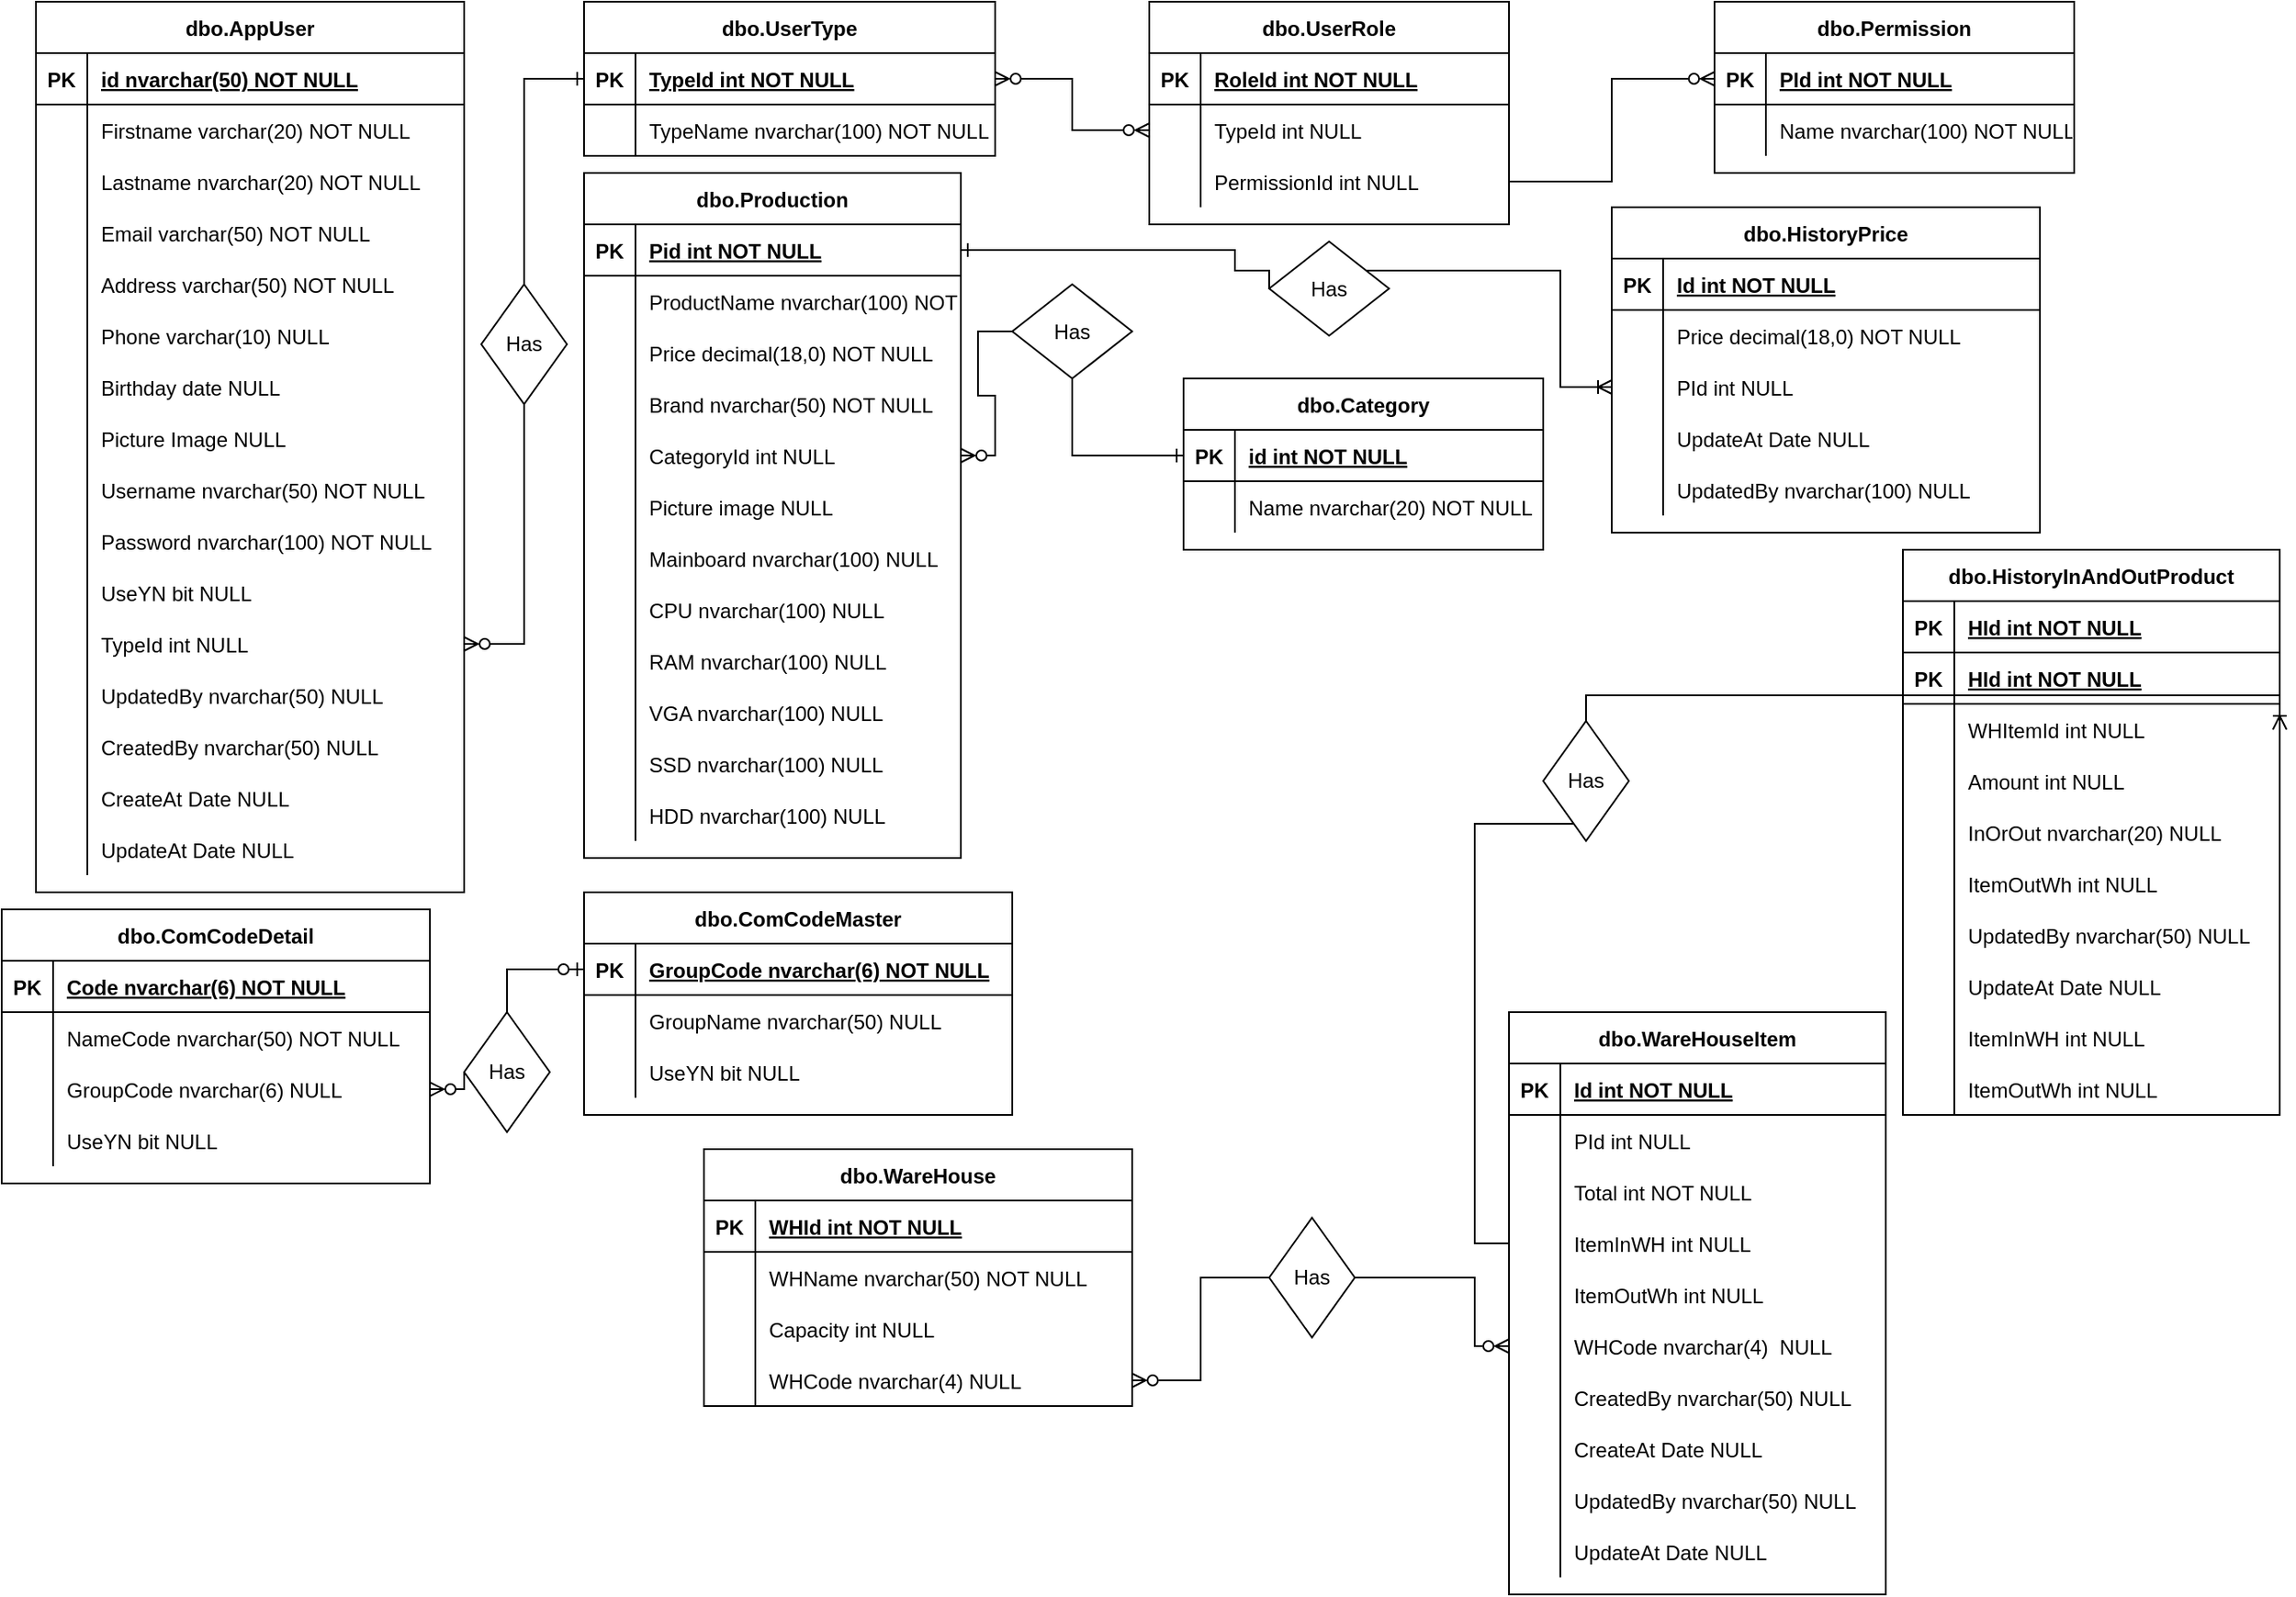 <mxfile version="18.1.1" type="github">
  <diagram id="R2lEEEUBdFMjLlhIrx00" name="Page-1">
    <mxGraphModel dx="1801" dy="564" grid="1" gridSize="10" guides="1" tooltips="1" connect="1" arrows="1" fold="1" page="1" pageScale="1" pageWidth="850" pageHeight="1100" math="0" shadow="0" extFonts="Permanent Marker^https://fonts.googleapis.com/css?family=Permanent+Marker">
      <root>
        <mxCell id="0" />
        <mxCell id="1" parent="0" />
        <mxCell id="C-vyLk0tnHw3VtMMgP7b-2" value="dbo.Category" style="shape=table;startSize=30;container=1;collapsible=1;childLayout=tableLayout;fixedRows=1;rowLines=0;fontStyle=1;align=center;resizeLast=1;" parent="1" vertex="1">
          <mxGeometry x="650" y="230" width="210" height="100" as="geometry" />
        </mxCell>
        <mxCell id="C-vyLk0tnHw3VtMMgP7b-3" value="" style="shape=partialRectangle;collapsible=0;dropTarget=0;pointerEvents=0;fillColor=none;points=[[0,0.5],[1,0.5]];portConstraint=eastwest;top=0;left=0;right=0;bottom=1;" parent="C-vyLk0tnHw3VtMMgP7b-2" vertex="1">
          <mxGeometry y="30" width="210" height="30" as="geometry" />
        </mxCell>
        <mxCell id="C-vyLk0tnHw3VtMMgP7b-4" value="PK" style="shape=partialRectangle;overflow=hidden;connectable=0;fillColor=none;top=0;left=0;bottom=0;right=0;fontStyle=1;" parent="C-vyLk0tnHw3VtMMgP7b-3" vertex="1">
          <mxGeometry width="30" height="30" as="geometry">
            <mxRectangle width="30" height="30" as="alternateBounds" />
          </mxGeometry>
        </mxCell>
        <mxCell id="C-vyLk0tnHw3VtMMgP7b-5" value="id int NOT NULL" style="shape=partialRectangle;overflow=hidden;connectable=0;fillColor=none;top=0;left=0;bottom=0;right=0;align=left;spacingLeft=6;fontStyle=5;" parent="C-vyLk0tnHw3VtMMgP7b-3" vertex="1">
          <mxGeometry x="30" width="180" height="30" as="geometry">
            <mxRectangle width="180" height="30" as="alternateBounds" />
          </mxGeometry>
        </mxCell>
        <mxCell id="C-vyLk0tnHw3VtMMgP7b-6" value="" style="shape=partialRectangle;collapsible=0;dropTarget=0;pointerEvents=0;fillColor=none;points=[[0,0.5],[1,0.5]];portConstraint=eastwest;top=0;left=0;right=0;bottom=0;" parent="C-vyLk0tnHw3VtMMgP7b-2" vertex="1">
          <mxGeometry y="60" width="210" height="30" as="geometry" />
        </mxCell>
        <mxCell id="C-vyLk0tnHw3VtMMgP7b-7" value="" style="shape=partialRectangle;overflow=hidden;connectable=0;fillColor=none;top=0;left=0;bottom=0;right=0;" parent="C-vyLk0tnHw3VtMMgP7b-6" vertex="1">
          <mxGeometry width="30" height="30" as="geometry">
            <mxRectangle width="30" height="30" as="alternateBounds" />
          </mxGeometry>
        </mxCell>
        <mxCell id="C-vyLk0tnHw3VtMMgP7b-8" value="Name nvarchar(20) NOT NULL" style="shape=partialRectangle;overflow=hidden;connectable=0;fillColor=none;top=0;left=0;bottom=0;right=0;align=left;spacingLeft=6;" parent="C-vyLk0tnHw3VtMMgP7b-6" vertex="1">
          <mxGeometry x="30" width="180" height="30" as="geometry">
            <mxRectangle width="180" height="30" as="alternateBounds" />
          </mxGeometry>
        </mxCell>
        <mxCell id="Z93hSuT6IHFXyIPr1tL7-158" style="edgeStyle=orthogonalEdgeStyle;rounded=0;orthogonalLoop=1;jettySize=auto;html=1;entryX=1;entryY=0.5;entryDx=0;entryDy=0;startArrow=none;startFill=0;endArrow=ERzeroToMany;endFill=0;exitX=0;exitY=0.5;exitDx=0;exitDy=0;" parent="1" source="NQnyN6Zm1wqas_XtfJjt-4" target="Z93hSuT6IHFXyIPr1tL7-45" edge="1">
          <mxGeometry relative="1" as="geometry">
            <mxPoint x="230" y="600" as="sourcePoint" />
            <Array as="points">
              <mxPoint x="230" y="645" />
            </Array>
          </mxGeometry>
        </mxCell>
        <mxCell id="C-vyLk0tnHw3VtMMgP7b-13" value="dbo.ComCodeMaster" style="shape=table;startSize=30;container=1;collapsible=1;childLayout=tableLayout;fixedRows=1;rowLines=0;fontStyle=1;align=center;resizeLast=1;" parent="1" vertex="1">
          <mxGeometry x="300" y="530" width="250" height="130" as="geometry" />
        </mxCell>
        <mxCell id="C-vyLk0tnHw3VtMMgP7b-14" value="" style="shape=partialRectangle;collapsible=0;dropTarget=0;pointerEvents=0;fillColor=none;points=[[0,0.5],[1,0.5]];portConstraint=eastwest;top=0;left=0;right=0;bottom=1;" parent="C-vyLk0tnHw3VtMMgP7b-13" vertex="1">
          <mxGeometry y="30" width="250" height="30" as="geometry" />
        </mxCell>
        <mxCell id="C-vyLk0tnHw3VtMMgP7b-15" value="PK" style="shape=partialRectangle;overflow=hidden;connectable=0;fillColor=none;top=0;left=0;bottom=0;right=0;fontStyle=1;" parent="C-vyLk0tnHw3VtMMgP7b-14" vertex="1">
          <mxGeometry width="30" height="30" as="geometry">
            <mxRectangle width="30" height="30" as="alternateBounds" />
          </mxGeometry>
        </mxCell>
        <mxCell id="C-vyLk0tnHw3VtMMgP7b-16" value="GroupCode nvarchar(6) NOT NULL " style="shape=partialRectangle;overflow=hidden;connectable=0;fillColor=none;top=0;left=0;bottom=0;right=0;align=left;spacingLeft=6;fontStyle=5;" parent="C-vyLk0tnHw3VtMMgP7b-14" vertex="1">
          <mxGeometry x="30" width="220" height="30" as="geometry">
            <mxRectangle width="220" height="30" as="alternateBounds" />
          </mxGeometry>
        </mxCell>
        <mxCell id="C-vyLk0tnHw3VtMMgP7b-17" value="" style="shape=partialRectangle;collapsible=0;dropTarget=0;pointerEvents=0;fillColor=none;points=[[0,0.5],[1,0.5]];portConstraint=eastwest;top=0;left=0;right=0;bottom=0;" parent="C-vyLk0tnHw3VtMMgP7b-13" vertex="1">
          <mxGeometry y="60" width="250" height="30" as="geometry" />
        </mxCell>
        <mxCell id="C-vyLk0tnHw3VtMMgP7b-18" value="" style="shape=partialRectangle;overflow=hidden;connectable=0;fillColor=none;top=0;left=0;bottom=0;right=0;" parent="C-vyLk0tnHw3VtMMgP7b-17" vertex="1">
          <mxGeometry width="30" height="30" as="geometry">
            <mxRectangle width="30" height="30" as="alternateBounds" />
          </mxGeometry>
        </mxCell>
        <mxCell id="C-vyLk0tnHw3VtMMgP7b-19" value="GroupName nvarchar(50) NULL" style="shape=partialRectangle;overflow=hidden;connectable=0;fillColor=none;top=0;left=0;bottom=0;right=0;align=left;spacingLeft=6;" parent="C-vyLk0tnHw3VtMMgP7b-17" vertex="1">
          <mxGeometry x="30" width="220" height="30" as="geometry">
            <mxRectangle width="220" height="30" as="alternateBounds" />
          </mxGeometry>
        </mxCell>
        <mxCell id="Z93hSuT6IHFXyIPr1tL7-25" value="" style="shape=partialRectangle;collapsible=0;dropTarget=0;pointerEvents=0;fillColor=none;points=[[0,0.5],[1,0.5]];portConstraint=eastwest;top=0;left=0;right=0;bottom=0;" parent="C-vyLk0tnHw3VtMMgP7b-13" vertex="1">
          <mxGeometry y="90" width="250" height="30" as="geometry" />
        </mxCell>
        <mxCell id="Z93hSuT6IHFXyIPr1tL7-26" value="" style="shape=partialRectangle;overflow=hidden;connectable=0;fillColor=none;top=0;left=0;bottom=0;right=0;" parent="Z93hSuT6IHFXyIPr1tL7-25" vertex="1">
          <mxGeometry width="30" height="30" as="geometry">
            <mxRectangle width="30" height="30" as="alternateBounds" />
          </mxGeometry>
        </mxCell>
        <mxCell id="Z93hSuT6IHFXyIPr1tL7-27" value="UseYN bit NULL" style="shape=partialRectangle;overflow=hidden;connectable=0;fillColor=none;top=0;left=0;bottom=0;right=0;align=left;spacingLeft=6;" parent="Z93hSuT6IHFXyIPr1tL7-25" vertex="1">
          <mxGeometry x="30" width="220" height="30" as="geometry">
            <mxRectangle width="220" height="30" as="alternateBounds" />
          </mxGeometry>
        </mxCell>
        <mxCell id="Z93hSuT6IHFXyIPr1tL7-151" style="edgeStyle=orthogonalEdgeStyle;rounded=0;orthogonalLoop=1;jettySize=auto;html=1;exitX=1;exitY=0.5;exitDx=0;exitDy=0;startArrow=ERzeroToMany;startFill=0;endArrow=none;endFill=0;entryX=0.5;entryY=1;entryDx=0;entryDy=0;" parent="1" source="Z93hSuT6IHFXyIPr1tL7-148" target="NQnyN6Zm1wqas_XtfJjt-1" edge="1">
          <mxGeometry relative="1" as="geometry" />
        </mxCell>
        <mxCell id="C-vyLk0tnHw3VtMMgP7b-23" value="dbo.AppUser" style="shape=table;startSize=30;container=1;collapsible=1;childLayout=tableLayout;fixedRows=1;rowLines=0;fontStyle=1;align=center;resizeLast=1;" parent="1" vertex="1">
          <mxGeometry x="-20" y="10" width="250" height="520" as="geometry" />
        </mxCell>
        <mxCell id="C-vyLk0tnHw3VtMMgP7b-24" value="" style="shape=partialRectangle;collapsible=0;dropTarget=0;pointerEvents=0;fillColor=none;points=[[0,0.5],[1,0.5]];portConstraint=eastwest;top=0;left=0;right=0;bottom=1;" parent="C-vyLk0tnHw3VtMMgP7b-23" vertex="1">
          <mxGeometry y="30" width="250" height="30" as="geometry" />
        </mxCell>
        <mxCell id="C-vyLk0tnHw3VtMMgP7b-25" value="PK" style="shape=partialRectangle;overflow=hidden;connectable=0;fillColor=none;top=0;left=0;bottom=0;right=0;fontStyle=1;" parent="C-vyLk0tnHw3VtMMgP7b-24" vertex="1">
          <mxGeometry width="30" height="30" as="geometry">
            <mxRectangle width="30" height="30" as="alternateBounds" />
          </mxGeometry>
        </mxCell>
        <mxCell id="C-vyLk0tnHw3VtMMgP7b-26" value="id nvarchar(50) NOT NULL " style="shape=partialRectangle;overflow=hidden;connectable=0;fillColor=none;top=0;left=0;bottom=0;right=0;align=left;spacingLeft=6;fontStyle=5;" parent="C-vyLk0tnHw3VtMMgP7b-24" vertex="1">
          <mxGeometry x="30" width="220" height="30" as="geometry">
            <mxRectangle width="220" height="30" as="alternateBounds" />
          </mxGeometry>
        </mxCell>
        <mxCell id="C-vyLk0tnHw3VtMMgP7b-27" value="" style="shape=partialRectangle;collapsible=0;dropTarget=0;pointerEvents=0;fillColor=none;points=[[0,0.5],[1,0.5]];portConstraint=eastwest;top=0;left=0;right=0;bottom=0;" parent="C-vyLk0tnHw3VtMMgP7b-23" vertex="1">
          <mxGeometry y="60" width="250" height="30" as="geometry" />
        </mxCell>
        <mxCell id="C-vyLk0tnHw3VtMMgP7b-28" value="" style="shape=partialRectangle;overflow=hidden;connectable=0;fillColor=none;top=0;left=0;bottom=0;right=0;" parent="C-vyLk0tnHw3VtMMgP7b-27" vertex="1">
          <mxGeometry width="30" height="30" as="geometry">
            <mxRectangle width="30" height="30" as="alternateBounds" />
          </mxGeometry>
        </mxCell>
        <mxCell id="C-vyLk0tnHw3VtMMgP7b-29" value="Firstname varchar(20) NOT NULL" style="shape=partialRectangle;overflow=hidden;connectable=0;fillColor=none;top=0;left=0;bottom=0;right=0;align=left;spacingLeft=6;" parent="C-vyLk0tnHw3VtMMgP7b-27" vertex="1">
          <mxGeometry x="30" width="220" height="30" as="geometry">
            <mxRectangle width="220" height="30" as="alternateBounds" />
          </mxGeometry>
        </mxCell>
        <mxCell id="kLlW5MXYNSt2icohhsSC-59" value="" style="shape=partialRectangle;collapsible=0;dropTarget=0;pointerEvents=0;fillColor=none;points=[[0,0.5],[1,0.5]];portConstraint=eastwest;top=0;left=0;right=0;bottom=0;" parent="C-vyLk0tnHw3VtMMgP7b-23" vertex="1">
          <mxGeometry y="90" width="250" height="30" as="geometry" />
        </mxCell>
        <mxCell id="kLlW5MXYNSt2icohhsSC-60" value="" style="shape=partialRectangle;overflow=hidden;connectable=0;fillColor=none;top=0;left=0;bottom=0;right=0;" parent="kLlW5MXYNSt2icohhsSC-59" vertex="1">
          <mxGeometry width="30" height="30" as="geometry">
            <mxRectangle width="30" height="30" as="alternateBounds" />
          </mxGeometry>
        </mxCell>
        <mxCell id="kLlW5MXYNSt2icohhsSC-61" value="Lastname nvarchar(20) NOT NULL" style="shape=partialRectangle;overflow=hidden;connectable=0;fillColor=none;top=0;left=0;bottom=0;right=0;align=left;spacingLeft=6;" parent="kLlW5MXYNSt2icohhsSC-59" vertex="1">
          <mxGeometry x="30" width="220" height="30" as="geometry">
            <mxRectangle width="220" height="30" as="alternateBounds" />
          </mxGeometry>
        </mxCell>
        <mxCell id="kLlW5MXYNSt2icohhsSC-62" value="" style="shape=partialRectangle;collapsible=0;dropTarget=0;pointerEvents=0;fillColor=none;points=[[0,0.5],[1,0.5]];portConstraint=eastwest;top=0;left=0;right=0;bottom=0;" parent="C-vyLk0tnHw3VtMMgP7b-23" vertex="1">
          <mxGeometry y="120" width="250" height="30" as="geometry" />
        </mxCell>
        <mxCell id="kLlW5MXYNSt2icohhsSC-63" value="" style="shape=partialRectangle;overflow=hidden;connectable=0;fillColor=none;top=0;left=0;bottom=0;right=0;" parent="kLlW5MXYNSt2icohhsSC-62" vertex="1">
          <mxGeometry width="30" height="30" as="geometry">
            <mxRectangle width="30" height="30" as="alternateBounds" />
          </mxGeometry>
        </mxCell>
        <mxCell id="kLlW5MXYNSt2icohhsSC-64" value="Email varchar(50) NOT NULL" style="shape=partialRectangle;overflow=hidden;connectable=0;fillColor=none;top=0;left=0;bottom=0;right=0;align=left;spacingLeft=6;" parent="kLlW5MXYNSt2icohhsSC-62" vertex="1">
          <mxGeometry x="30" width="220" height="30" as="geometry">
            <mxRectangle width="220" height="30" as="alternateBounds" />
          </mxGeometry>
        </mxCell>
        <mxCell id="kLlW5MXYNSt2icohhsSC-65" value="" style="shape=partialRectangle;collapsible=0;dropTarget=0;pointerEvents=0;fillColor=none;points=[[0,0.5],[1,0.5]];portConstraint=eastwest;top=0;left=0;right=0;bottom=0;" parent="C-vyLk0tnHw3VtMMgP7b-23" vertex="1">
          <mxGeometry y="150" width="250" height="30" as="geometry" />
        </mxCell>
        <mxCell id="kLlW5MXYNSt2icohhsSC-66" value="" style="shape=partialRectangle;overflow=hidden;connectable=0;fillColor=none;top=0;left=0;bottom=0;right=0;" parent="kLlW5MXYNSt2icohhsSC-65" vertex="1">
          <mxGeometry width="30" height="30" as="geometry">
            <mxRectangle width="30" height="30" as="alternateBounds" />
          </mxGeometry>
        </mxCell>
        <mxCell id="kLlW5MXYNSt2icohhsSC-67" value="Address varchar(50) NOT NULL" style="shape=partialRectangle;overflow=hidden;connectable=0;fillColor=none;top=0;left=0;bottom=0;right=0;align=left;spacingLeft=6;" parent="kLlW5MXYNSt2icohhsSC-65" vertex="1">
          <mxGeometry x="30" width="220" height="30" as="geometry">
            <mxRectangle width="220" height="30" as="alternateBounds" />
          </mxGeometry>
        </mxCell>
        <mxCell id="Z93hSuT6IHFXyIPr1tL7-145" value="" style="shape=partialRectangle;collapsible=0;dropTarget=0;pointerEvents=0;fillColor=none;points=[[0,0.5],[1,0.5]];portConstraint=eastwest;top=0;left=0;right=0;bottom=0;" parent="C-vyLk0tnHw3VtMMgP7b-23" vertex="1">
          <mxGeometry y="180" width="250" height="30" as="geometry" />
        </mxCell>
        <mxCell id="Z93hSuT6IHFXyIPr1tL7-146" value="" style="shape=partialRectangle;overflow=hidden;connectable=0;fillColor=none;top=0;left=0;bottom=0;right=0;" parent="Z93hSuT6IHFXyIPr1tL7-145" vertex="1">
          <mxGeometry width="30" height="30" as="geometry">
            <mxRectangle width="30" height="30" as="alternateBounds" />
          </mxGeometry>
        </mxCell>
        <mxCell id="Z93hSuT6IHFXyIPr1tL7-147" value="Phone varchar(10) NULL" style="shape=partialRectangle;overflow=hidden;connectable=0;fillColor=none;top=0;left=0;bottom=0;right=0;align=left;spacingLeft=6;" parent="Z93hSuT6IHFXyIPr1tL7-145" vertex="1">
          <mxGeometry x="30" width="220" height="30" as="geometry">
            <mxRectangle width="220" height="30" as="alternateBounds" />
          </mxGeometry>
        </mxCell>
        <mxCell id="dIiA2_YUN6hhELJvR8Fl-39" value="" style="shape=partialRectangle;collapsible=0;dropTarget=0;pointerEvents=0;fillColor=none;points=[[0,0.5],[1,0.5]];portConstraint=eastwest;top=0;left=0;right=0;bottom=0;" parent="C-vyLk0tnHw3VtMMgP7b-23" vertex="1">
          <mxGeometry y="210" width="250" height="30" as="geometry" />
        </mxCell>
        <mxCell id="dIiA2_YUN6hhELJvR8Fl-40" value="" style="shape=partialRectangle;overflow=hidden;connectable=0;fillColor=none;top=0;left=0;bottom=0;right=0;" parent="dIiA2_YUN6hhELJvR8Fl-39" vertex="1">
          <mxGeometry width="30" height="30" as="geometry">
            <mxRectangle width="30" height="30" as="alternateBounds" />
          </mxGeometry>
        </mxCell>
        <mxCell id="dIiA2_YUN6hhELJvR8Fl-41" value="Birthday date NULL" style="shape=partialRectangle;overflow=hidden;connectable=0;fillColor=none;top=0;left=0;bottom=0;right=0;align=left;spacingLeft=6;" parent="dIiA2_YUN6hhELJvR8Fl-39" vertex="1">
          <mxGeometry x="30" width="220" height="30" as="geometry">
            <mxRectangle width="220" height="30" as="alternateBounds" />
          </mxGeometry>
        </mxCell>
        <mxCell id="kLlW5MXYNSt2icohhsSC-84" value="" style="shape=partialRectangle;collapsible=0;dropTarget=0;pointerEvents=0;fillColor=none;points=[[0,0.5],[1,0.5]];portConstraint=eastwest;top=0;left=0;right=0;bottom=0;" parent="C-vyLk0tnHw3VtMMgP7b-23" vertex="1">
          <mxGeometry y="240" width="250" height="30" as="geometry" />
        </mxCell>
        <mxCell id="kLlW5MXYNSt2icohhsSC-85" value="" style="shape=partialRectangle;overflow=hidden;connectable=0;fillColor=none;top=0;left=0;bottom=0;right=0;" parent="kLlW5MXYNSt2icohhsSC-84" vertex="1">
          <mxGeometry width="30" height="30" as="geometry">
            <mxRectangle width="30" height="30" as="alternateBounds" />
          </mxGeometry>
        </mxCell>
        <mxCell id="kLlW5MXYNSt2icohhsSC-86" value="Picture Image NULL" style="shape=partialRectangle;overflow=hidden;connectable=0;fillColor=none;top=0;left=0;bottom=0;right=0;align=left;spacingLeft=6;" parent="kLlW5MXYNSt2icohhsSC-84" vertex="1">
          <mxGeometry x="30" width="220" height="30" as="geometry">
            <mxRectangle width="220" height="30" as="alternateBounds" />
          </mxGeometry>
        </mxCell>
        <mxCell id="kLlW5MXYNSt2icohhsSC-106" value="" style="shape=partialRectangle;collapsible=0;dropTarget=0;pointerEvents=0;fillColor=none;points=[[0,0.5],[1,0.5]];portConstraint=eastwest;top=0;left=0;right=0;bottom=0;" parent="C-vyLk0tnHw3VtMMgP7b-23" vertex="1">
          <mxGeometry y="270" width="250" height="30" as="geometry" />
        </mxCell>
        <mxCell id="kLlW5MXYNSt2icohhsSC-107" value="" style="shape=partialRectangle;overflow=hidden;connectable=0;fillColor=none;top=0;left=0;bottom=0;right=0;" parent="kLlW5MXYNSt2icohhsSC-106" vertex="1">
          <mxGeometry width="30" height="30" as="geometry">
            <mxRectangle width="30" height="30" as="alternateBounds" />
          </mxGeometry>
        </mxCell>
        <mxCell id="kLlW5MXYNSt2icohhsSC-108" value="Username nvarchar(50) NOT NULL  " style="shape=partialRectangle;overflow=hidden;connectable=0;fillColor=none;top=0;left=0;bottom=0;right=0;align=left;spacingLeft=6;" parent="kLlW5MXYNSt2icohhsSC-106" vertex="1">
          <mxGeometry x="30" width="220" height="30" as="geometry">
            <mxRectangle width="220" height="30" as="alternateBounds" />
          </mxGeometry>
        </mxCell>
        <mxCell id="DYOJ0x0eCW1YeZo3kU7x-1" value="" style="shape=partialRectangle;collapsible=0;dropTarget=0;pointerEvents=0;fillColor=none;points=[[0,0.5],[1,0.5]];portConstraint=eastwest;top=0;left=0;right=0;bottom=0;" parent="C-vyLk0tnHw3VtMMgP7b-23" vertex="1">
          <mxGeometry y="300" width="250" height="30" as="geometry" />
        </mxCell>
        <mxCell id="DYOJ0x0eCW1YeZo3kU7x-2" value="" style="shape=partialRectangle;overflow=hidden;connectable=0;fillColor=none;top=0;left=0;bottom=0;right=0;" parent="DYOJ0x0eCW1YeZo3kU7x-1" vertex="1">
          <mxGeometry width="30" height="30" as="geometry">
            <mxRectangle width="30" height="30" as="alternateBounds" />
          </mxGeometry>
        </mxCell>
        <mxCell id="DYOJ0x0eCW1YeZo3kU7x-3" value="Password nvarchar(100) NOT NULL" style="shape=partialRectangle;overflow=hidden;connectable=0;fillColor=none;top=0;left=0;bottom=0;right=0;align=left;spacingLeft=6;" parent="DYOJ0x0eCW1YeZo3kU7x-1" vertex="1">
          <mxGeometry x="30" width="220" height="30" as="geometry">
            <mxRectangle width="220" height="30" as="alternateBounds" />
          </mxGeometry>
        </mxCell>
        <mxCell id="DYOJ0x0eCW1YeZo3kU7x-32" value="" style="shape=partialRectangle;collapsible=0;dropTarget=0;pointerEvents=0;fillColor=none;points=[[0,0.5],[1,0.5]];portConstraint=eastwest;top=0;left=0;right=0;bottom=0;" parent="C-vyLk0tnHw3VtMMgP7b-23" vertex="1">
          <mxGeometry y="330" width="250" height="30" as="geometry" />
        </mxCell>
        <mxCell id="DYOJ0x0eCW1YeZo3kU7x-33" value="" style="shape=partialRectangle;overflow=hidden;connectable=0;fillColor=none;top=0;left=0;bottom=0;right=0;" parent="DYOJ0x0eCW1YeZo3kU7x-32" vertex="1">
          <mxGeometry width="30" height="30" as="geometry">
            <mxRectangle width="30" height="30" as="alternateBounds" />
          </mxGeometry>
        </mxCell>
        <mxCell id="DYOJ0x0eCW1YeZo3kU7x-34" value="UseYN bit NULL" style="shape=partialRectangle;overflow=hidden;connectable=0;fillColor=none;top=0;left=0;bottom=0;right=0;align=left;spacingLeft=6;" parent="DYOJ0x0eCW1YeZo3kU7x-32" vertex="1">
          <mxGeometry x="30" width="220" height="30" as="geometry">
            <mxRectangle width="220" height="30" as="alternateBounds" />
          </mxGeometry>
        </mxCell>
        <mxCell id="Z93hSuT6IHFXyIPr1tL7-148" value="" style="shape=partialRectangle;collapsible=0;dropTarget=0;pointerEvents=0;fillColor=none;points=[[0,0.5],[1,0.5]];portConstraint=eastwest;top=0;left=0;right=0;bottom=0;" parent="C-vyLk0tnHw3VtMMgP7b-23" vertex="1">
          <mxGeometry y="360" width="250" height="30" as="geometry" />
        </mxCell>
        <mxCell id="Z93hSuT6IHFXyIPr1tL7-149" value="" style="shape=partialRectangle;overflow=hidden;connectable=0;fillColor=none;top=0;left=0;bottom=0;right=0;" parent="Z93hSuT6IHFXyIPr1tL7-148" vertex="1">
          <mxGeometry width="30" height="30" as="geometry">
            <mxRectangle width="30" height="30" as="alternateBounds" />
          </mxGeometry>
        </mxCell>
        <mxCell id="Z93hSuT6IHFXyIPr1tL7-150" value="TypeId int NULL" style="shape=partialRectangle;overflow=hidden;connectable=0;fillColor=none;top=0;left=0;bottom=0;right=0;align=left;spacingLeft=6;" parent="Z93hSuT6IHFXyIPr1tL7-148" vertex="1">
          <mxGeometry x="30" width="220" height="30" as="geometry">
            <mxRectangle width="220" height="30" as="alternateBounds" />
          </mxGeometry>
        </mxCell>
        <mxCell id="DYOJ0x0eCW1YeZo3kU7x-35" value="" style="shape=partialRectangle;collapsible=0;dropTarget=0;pointerEvents=0;fillColor=none;points=[[0,0.5],[1,0.5]];portConstraint=eastwest;top=0;left=0;right=0;bottom=0;" parent="C-vyLk0tnHw3VtMMgP7b-23" vertex="1">
          <mxGeometry y="390" width="250" height="30" as="geometry" />
        </mxCell>
        <mxCell id="DYOJ0x0eCW1YeZo3kU7x-36" value="" style="shape=partialRectangle;overflow=hidden;connectable=0;fillColor=none;top=0;left=0;bottom=0;right=0;" parent="DYOJ0x0eCW1YeZo3kU7x-35" vertex="1">
          <mxGeometry width="30" height="30" as="geometry">
            <mxRectangle width="30" height="30" as="alternateBounds" />
          </mxGeometry>
        </mxCell>
        <mxCell id="DYOJ0x0eCW1YeZo3kU7x-37" value="UpdatedBy nvarchar(50) NULL" style="shape=partialRectangle;overflow=hidden;connectable=0;fillColor=none;top=0;left=0;bottom=0;right=0;align=left;spacingLeft=6;" parent="DYOJ0x0eCW1YeZo3kU7x-35" vertex="1">
          <mxGeometry x="30" width="220" height="30" as="geometry">
            <mxRectangle width="220" height="30" as="alternateBounds" />
          </mxGeometry>
        </mxCell>
        <mxCell id="DYOJ0x0eCW1YeZo3kU7x-38" value="" style="shape=partialRectangle;collapsible=0;dropTarget=0;pointerEvents=0;fillColor=none;points=[[0,0.5],[1,0.5]];portConstraint=eastwest;top=0;left=0;right=0;bottom=0;" parent="C-vyLk0tnHw3VtMMgP7b-23" vertex="1">
          <mxGeometry y="420" width="250" height="30" as="geometry" />
        </mxCell>
        <mxCell id="DYOJ0x0eCW1YeZo3kU7x-39" value="" style="shape=partialRectangle;overflow=hidden;connectable=0;fillColor=none;top=0;left=0;bottom=0;right=0;" parent="DYOJ0x0eCW1YeZo3kU7x-38" vertex="1">
          <mxGeometry width="30" height="30" as="geometry">
            <mxRectangle width="30" height="30" as="alternateBounds" />
          </mxGeometry>
        </mxCell>
        <mxCell id="DYOJ0x0eCW1YeZo3kU7x-40" value="CreatedBy nvarchar(50) NULL" style="shape=partialRectangle;overflow=hidden;connectable=0;fillColor=none;top=0;left=0;bottom=0;right=0;align=left;spacingLeft=6;" parent="DYOJ0x0eCW1YeZo3kU7x-38" vertex="1">
          <mxGeometry x="30" width="220" height="30" as="geometry">
            <mxRectangle width="220" height="30" as="alternateBounds" />
          </mxGeometry>
        </mxCell>
        <mxCell id="DYOJ0x0eCW1YeZo3kU7x-41" value="" style="shape=partialRectangle;collapsible=0;dropTarget=0;pointerEvents=0;fillColor=none;points=[[0,0.5],[1,0.5]];portConstraint=eastwest;top=0;left=0;right=0;bottom=0;" parent="C-vyLk0tnHw3VtMMgP7b-23" vertex="1">
          <mxGeometry y="450" width="250" height="30" as="geometry" />
        </mxCell>
        <mxCell id="DYOJ0x0eCW1YeZo3kU7x-42" value="" style="shape=partialRectangle;overflow=hidden;connectable=0;fillColor=none;top=0;left=0;bottom=0;right=0;" parent="DYOJ0x0eCW1YeZo3kU7x-41" vertex="1">
          <mxGeometry width="30" height="30" as="geometry">
            <mxRectangle width="30" height="30" as="alternateBounds" />
          </mxGeometry>
        </mxCell>
        <mxCell id="DYOJ0x0eCW1YeZo3kU7x-43" value="CreateAt Date NULL" style="shape=partialRectangle;overflow=hidden;connectable=0;fillColor=none;top=0;left=0;bottom=0;right=0;align=left;spacingLeft=6;" parent="DYOJ0x0eCW1YeZo3kU7x-41" vertex="1">
          <mxGeometry x="30" width="220" height="30" as="geometry">
            <mxRectangle width="220" height="30" as="alternateBounds" />
          </mxGeometry>
        </mxCell>
        <mxCell id="DYOJ0x0eCW1YeZo3kU7x-44" value="" style="shape=partialRectangle;collapsible=0;dropTarget=0;pointerEvents=0;fillColor=none;points=[[0,0.5],[1,0.5]];portConstraint=eastwest;top=0;left=0;right=0;bottom=0;" parent="C-vyLk0tnHw3VtMMgP7b-23" vertex="1">
          <mxGeometry y="480" width="250" height="30" as="geometry" />
        </mxCell>
        <mxCell id="DYOJ0x0eCW1YeZo3kU7x-45" value="" style="shape=partialRectangle;overflow=hidden;connectable=0;fillColor=none;top=0;left=0;bottom=0;right=0;" parent="DYOJ0x0eCW1YeZo3kU7x-44" vertex="1">
          <mxGeometry width="30" height="30" as="geometry">
            <mxRectangle width="30" height="30" as="alternateBounds" />
          </mxGeometry>
        </mxCell>
        <mxCell id="DYOJ0x0eCW1YeZo3kU7x-46" value="UpdateAt Date NULL" style="shape=partialRectangle;overflow=hidden;connectable=0;fillColor=none;top=0;left=0;bottom=0;right=0;align=left;spacingLeft=6;" parent="DYOJ0x0eCW1YeZo3kU7x-44" vertex="1">
          <mxGeometry x="30" width="220" height="30" as="geometry">
            <mxRectangle width="220" height="30" as="alternateBounds" />
          </mxGeometry>
        </mxCell>
        <mxCell id="dIiA2_YUN6hhELJvR8Fl-11" value="dbo.Production" style="shape=table;startSize=30;container=1;collapsible=1;childLayout=tableLayout;fixedRows=1;rowLines=0;fontStyle=1;align=center;resizeLast=1;" parent="1" vertex="1">
          <mxGeometry x="300" y="110" width="220" height="400" as="geometry" />
        </mxCell>
        <mxCell id="dIiA2_YUN6hhELJvR8Fl-12" value="" style="shape=partialRectangle;collapsible=0;dropTarget=0;pointerEvents=0;fillColor=none;points=[[0,0.5],[1,0.5]];portConstraint=eastwest;top=0;left=0;right=0;bottom=1;" parent="dIiA2_YUN6hhELJvR8Fl-11" vertex="1">
          <mxGeometry y="30" width="220" height="30" as="geometry" />
        </mxCell>
        <mxCell id="dIiA2_YUN6hhELJvR8Fl-13" value="PK" style="shape=partialRectangle;overflow=hidden;connectable=0;fillColor=none;top=0;left=0;bottom=0;right=0;fontStyle=1;" parent="dIiA2_YUN6hhELJvR8Fl-12" vertex="1">
          <mxGeometry width="30" height="30" as="geometry">
            <mxRectangle width="30" height="30" as="alternateBounds" />
          </mxGeometry>
        </mxCell>
        <mxCell id="dIiA2_YUN6hhELJvR8Fl-14" value="Pid int NOT NULL " style="shape=partialRectangle;overflow=hidden;connectable=0;fillColor=none;top=0;left=0;bottom=0;right=0;align=left;spacingLeft=6;fontStyle=5;" parent="dIiA2_YUN6hhELJvR8Fl-12" vertex="1">
          <mxGeometry x="30" width="190" height="30" as="geometry">
            <mxRectangle width="190" height="30" as="alternateBounds" />
          </mxGeometry>
        </mxCell>
        <mxCell id="dIiA2_YUN6hhELJvR8Fl-18" value="" style="shape=partialRectangle;collapsible=0;dropTarget=0;pointerEvents=0;fillColor=none;points=[[0,0.5],[1,0.5]];portConstraint=eastwest;top=0;left=0;right=0;bottom=0;" parent="dIiA2_YUN6hhELJvR8Fl-11" vertex="1">
          <mxGeometry y="60" width="220" height="30" as="geometry" />
        </mxCell>
        <mxCell id="dIiA2_YUN6hhELJvR8Fl-19" value="" style="shape=partialRectangle;overflow=hidden;connectable=0;fillColor=none;top=0;left=0;bottom=0;right=0;" parent="dIiA2_YUN6hhELJvR8Fl-18" vertex="1">
          <mxGeometry width="30" height="30" as="geometry">
            <mxRectangle width="30" height="30" as="alternateBounds" />
          </mxGeometry>
        </mxCell>
        <mxCell id="dIiA2_YUN6hhELJvR8Fl-20" value="ProductName nvarchar(100) NOT NULL" style="shape=partialRectangle;overflow=hidden;connectable=0;fillColor=none;top=0;left=0;bottom=0;right=0;align=left;spacingLeft=6;" parent="dIiA2_YUN6hhELJvR8Fl-18" vertex="1">
          <mxGeometry x="30" width="190" height="30" as="geometry">
            <mxRectangle width="190" height="30" as="alternateBounds" />
          </mxGeometry>
        </mxCell>
        <mxCell id="dIiA2_YUN6hhELJvR8Fl-21" value="" style="shape=partialRectangle;collapsible=0;dropTarget=0;pointerEvents=0;fillColor=none;points=[[0,0.5],[1,0.5]];portConstraint=eastwest;top=0;left=0;right=0;bottom=0;" parent="dIiA2_YUN6hhELJvR8Fl-11" vertex="1">
          <mxGeometry y="90" width="220" height="30" as="geometry" />
        </mxCell>
        <mxCell id="dIiA2_YUN6hhELJvR8Fl-22" value="" style="shape=partialRectangle;overflow=hidden;connectable=0;fillColor=none;top=0;left=0;bottom=0;right=0;" parent="dIiA2_YUN6hhELJvR8Fl-21" vertex="1">
          <mxGeometry width="30" height="30" as="geometry">
            <mxRectangle width="30" height="30" as="alternateBounds" />
          </mxGeometry>
        </mxCell>
        <mxCell id="dIiA2_YUN6hhELJvR8Fl-23" value="Price decimal(18,0) NOT NULL" style="shape=partialRectangle;overflow=hidden;connectable=0;fillColor=none;top=0;left=0;bottom=0;right=0;align=left;spacingLeft=6;" parent="dIiA2_YUN6hhELJvR8Fl-21" vertex="1">
          <mxGeometry x="30" width="190" height="30" as="geometry">
            <mxRectangle width="190" height="30" as="alternateBounds" />
          </mxGeometry>
        </mxCell>
        <mxCell id="dIiA2_YUN6hhELJvR8Fl-24" value="" style="shape=partialRectangle;collapsible=0;dropTarget=0;pointerEvents=0;fillColor=none;points=[[0,0.5],[1,0.5]];portConstraint=eastwest;top=0;left=0;right=0;bottom=0;" parent="dIiA2_YUN6hhELJvR8Fl-11" vertex="1">
          <mxGeometry y="120" width="220" height="30" as="geometry" />
        </mxCell>
        <mxCell id="dIiA2_YUN6hhELJvR8Fl-25" value="" style="shape=partialRectangle;overflow=hidden;connectable=0;fillColor=none;top=0;left=0;bottom=0;right=0;" parent="dIiA2_YUN6hhELJvR8Fl-24" vertex="1">
          <mxGeometry width="30" height="30" as="geometry">
            <mxRectangle width="30" height="30" as="alternateBounds" />
          </mxGeometry>
        </mxCell>
        <mxCell id="dIiA2_YUN6hhELJvR8Fl-26" value="Brand nvarchar(50) NOT NULL" style="shape=partialRectangle;overflow=hidden;connectable=0;fillColor=none;top=0;left=0;bottom=0;right=0;align=left;spacingLeft=6;" parent="dIiA2_YUN6hhELJvR8Fl-24" vertex="1">
          <mxGeometry x="30" width="190" height="30" as="geometry">
            <mxRectangle width="190" height="30" as="alternateBounds" />
          </mxGeometry>
        </mxCell>
        <mxCell id="dIiA2_YUN6hhELJvR8Fl-27" value="" style="shape=partialRectangle;collapsible=0;dropTarget=0;pointerEvents=0;fillColor=none;points=[[0,0.5],[1,0.5]];portConstraint=eastwest;top=0;left=0;right=0;bottom=0;" parent="dIiA2_YUN6hhELJvR8Fl-11" vertex="1">
          <mxGeometry y="150" width="220" height="30" as="geometry" />
        </mxCell>
        <mxCell id="dIiA2_YUN6hhELJvR8Fl-28" value="" style="shape=partialRectangle;overflow=hidden;connectable=0;fillColor=none;top=0;left=0;bottom=0;right=0;" parent="dIiA2_YUN6hhELJvR8Fl-27" vertex="1">
          <mxGeometry width="30" height="30" as="geometry">
            <mxRectangle width="30" height="30" as="alternateBounds" />
          </mxGeometry>
        </mxCell>
        <mxCell id="dIiA2_YUN6hhELJvR8Fl-29" value="CategoryId int NULL" style="shape=partialRectangle;overflow=hidden;connectable=0;fillColor=none;top=0;left=0;bottom=0;right=0;align=left;spacingLeft=6;" parent="dIiA2_YUN6hhELJvR8Fl-27" vertex="1">
          <mxGeometry x="30" width="190" height="30" as="geometry">
            <mxRectangle width="190" height="30" as="alternateBounds" />
          </mxGeometry>
        </mxCell>
        <mxCell id="dIiA2_YUN6hhELJvR8Fl-30" value="" style="shape=partialRectangle;collapsible=0;dropTarget=0;pointerEvents=0;fillColor=none;points=[[0,0.5],[1,0.5]];portConstraint=eastwest;top=0;left=0;right=0;bottom=0;" parent="dIiA2_YUN6hhELJvR8Fl-11" vertex="1">
          <mxGeometry y="180" width="220" height="30" as="geometry" />
        </mxCell>
        <mxCell id="dIiA2_YUN6hhELJvR8Fl-31" value="" style="shape=partialRectangle;overflow=hidden;connectable=0;fillColor=none;top=0;left=0;bottom=0;right=0;" parent="dIiA2_YUN6hhELJvR8Fl-30" vertex="1">
          <mxGeometry width="30" height="30" as="geometry">
            <mxRectangle width="30" height="30" as="alternateBounds" />
          </mxGeometry>
        </mxCell>
        <mxCell id="dIiA2_YUN6hhELJvR8Fl-32" value="Picture image NULL" style="shape=partialRectangle;overflow=hidden;connectable=0;fillColor=none;top=0;left=0;bottom=0;right=0;align=left;spacingLeft=6;" parent="dIiA2_YUN6hhELJvR8Fl-30" vertex="1">
          <mxGeometry x="30" width="190" height="30" as="geometry">
            <mxRectangle width="190" height="30" as="alternateBounds" />
          </mxGeometry>
        </mxCell>
        <mxCell id="DYOJ0x0eCW1YeZo3kU7x-47" value="" style="shape=partialRectangle;collapsible=0;dropTarget=0;pointerEvents=0;fillColor=none;points=[[0,0.5],[1,0.5]];portConstraint=eastwest;top=0;left=0;right=0;bottom=0;" parent="dIiA2_YUN6hhELJvR8Fl-11" vertex="1">
          <mxGeometry y="210" width="220" height="30" as="geometry" />
        </mxCell>
        <mxCell id="DYOJ0x0eCW1YeZo3kU7x-48" value="" style="shape=partialRectangle;overflow=hidden;connectable=0;fillColor=none;top=0;left=0;bottom=0;right=0;" parent="DYOJ0x0eCW1YeZo3kU7x-47" vertex="1">
          <mxGeometry width="30" height="30" as="geometry">
            <mxRectangle width="30" height="30" as="alternateBounds" />
          </mxGeometry>
        </mxCell>
        <mxCell id="DYOJ0x0eCW1YeZo3kU7x-49" value="Mainboard nvarchar(100) NULL" style="shape=partialRectangle;overflow=hidden;connectable=0;fillColor=none;top=0;left=0;bottom=0;right=0;align=left;spacingLeft=6;" parent="DYOJ0x0eCW1YeZo3kU7x-47" vertex="1">
          <mxGeometry x="30" width="190" height="30" as="geometry">
            <mxRectangle width="190" height="30" as="alternateBounds" />
          </mxGeometry>
        </mxCell>
        <mxCell id="DYOJ0x0eCW1YeZo3kU7x-50" value="" style="shape=partialRectangle;collapsible=0;dropTarget=0;pointerEvents=0;fillColor=none;points=[[0,0.5],[1,0.5]];portConstraint=eastwest;top=0;left=0;right=0;bottom=0;" parent="dIiA2_YUN6hhELJvR8Fl-11" vertex="1">
          <mxGeometry y="240" width="220" height="30" as="geometry" />
        </mxCell>
        <mxCell id="DYOJ0x0eCW1YeZo3kU7x-51" value="" style="shape=partialRectangle;overflow=hidden;connectable=0;fillColor=none;top=0;left=0;bottom=0;right=0;" parent="DYOJ0x0eCW1YeZo3kU7x-50" vertex="1">
          <mxGeometry width="30" height="30" as="geometry">
            <mxRectangle width="30" height="30" as="alternateBounds" />
          </mxGeometry>
        </mxCell>
        <mxCell id="DYOJ0x0eCW1YeZo3kU7x-52" value="CPU nvarchar(100) NULL" style="shape=partialRectangle;overflow=hidden;connectable=0;fillColor=none;top=0;left=0;bottom=0;right=0;align=left;spacingLeft=6;" parent="DYOJ0x0eCW1YeZo3kU7x-50" vertex="1">
          <mxGeometry x="30" width="190" height="30" as="geometry">
            <mxRectangle width="190" height="30" as="alternateBounds" />
          </mxGeometry>
        </mxCell>
        <mxCell id="DYOJ0x0eCW1YeZo3kU7x-53" value="" style="shape=partialRectangle;collapsible=0;dropTarget=0;pointerEvents=0;fillColor=none;points=[[0,0.5],[1,0.5]];portConstraint=eastwest;top=0;left=0;right=0;bottom=0;" parent="dIiA2_YUN6hhELJvR8Fl-11" vertex="1">
          <mxGeometry y="270" width="220" height="30" as="geometry" />
        </mxCell>
        <mxCell id="DYOJ0x0eCW1YeZo3kU7x-54" value="" style="shape=partialRectangle;overflow=hidden;connectable=0;fillColor=none;top=0;left=0;bottom=0;right=0;" parent="DYOJ0x0eCW1YeZo3kU7x-53" vertex="1">
          <mxGeometry width="30" height="30" as="geometry">
            <mxRectangle width="30" height="30" as="alternateBounds" />
          </mxGeometry>
        </mxCell>
        <mxCell id="DYOJ0x0eCW1YeZo3kU7x-55" value="RAM nvarchar(100) NULL" style="shape=partialRectangle;overflow=hidden;connectable=0;fillColor=none;top=0;left=0;bottom=0;right=0;align=left;spacingLeft=6;" parent="DYOJ0x0eCW1YeZo3kU7x-53" vertex="1">
          <mxGeometry x="30" width="190" height="30" as="geometry">
            <mxRectangle width="190" height="30" as="alternateBounds" />
          </mxGeometry>
        </mxCell>
        <mxCell id="DYOJ0x0eCW1YeZo3kU7x-56" value="" style="shape=partialRectangle;collapsible=0;dropTarget=0;pointerEvents=0;fillColor=none;points=[[0,0.5],[1,0.5]];portConstraint=eastwest;top=0;left=0;right=0;bottom=0;" parent="dIiA2_YUN6hhELJvR8Fl-11" vertex="1">
          <mxGeometry y="300" width="220" height="30" as="geometry" />
        </mxCell>
        <mxCell id="DYOJ0x0eCW1YeZo3kU7x-57" value="" style="shape=partialRectangle;overflow=hidden;connectable=0;fillColor=none;top=0;left=0;bottom=0;right=0;" parent="DYOJ0x0eCW1YeZo3kU7x-56" vertex="1">
          <mxGeometry width="30" height="30" as="geometry">
            <mxRectangle width="30" height="30" as="alternateBounds" />
          </mxGeometry>
        </mxCell>
        <mxCell id="DYOJ0x0eCW1YeZo3kU7x-58" value="VGA nvarchar(100) NULL" style="shape=partialRectangle;overflow=hidden;connectable=0;fillColor=none;top=0;left=0;bottom=0;right=0;align=left;spacingLeft=6;" parent="DYOJ0x0eCW1YeZo3kU7x-56" vertex="1">
          <mxGeometry x="30" width="190" height="30" as="geometry">
            <mxRectangle width="190" height="30" as="alternateBounds" />
          </mxGeometry>
        </mxCell>
        <mxCell id="DYOJ0x0eCW1YeZo3kU7x-59" value="" style="shape=partialRectangle;collapsible=0;dropTarget=0;pointerEvents=0;fillColor=none;points=[[0,0.5],[1,0.5]];portConstraint=eastwest;top=0;left=0;right=0;bottom=0;" parent="dIiA2_YUN6hhELJvR8Fl-11" vertex="1">
          <mxGeometry y="330" width="220" height="30" as="geometry" />
        </mxCell>
        <mxCell id="DYOJ0x0eCW1YeZo3kU7x-60" value="" style="shape=partialRectangle;overflow=hidden;connectable=0;fillColor=none;top=0;left=0;bottom=0;right=0;" parent="DYOJ0x0eCW1YeZo3kU7x-59" vertex="1">
          <mxGeometry width="30" height="30" as="geometry">
            <mxRectangle width="30" height="30" as="alternateBounds" />
          </mxGeometry>
        </mxCell>
        <mxCell id="DYOJ0x0eCW1YeZo3kU7x-61" value="SSD nvarchar(100) NULL" style="shape=partialRectangle;overflow=hidden;connectable=0;fillColor=none;top=0;left=0;bottom=0;right=0;align=left;spacingLeft=6;" parent="DYOJ0x0eCW1YeZo3kU7x-59" vertex="1">
          <mxGeometry x="30" width="190" height="30" as="geometry">
            <mxRectangle width="190" height="30" as="alternateBounds" />
          </mxGeometry>
        </mxCell>
        <mxCell id="DYOJ0x0eCW1YeZo3kU7x-96" value="" style="shape=partialRectangle;collapsible=0;dropTarget=0;pointerEvents=0;fillColor=none;points=[[0,0.5],[1,0.5]];portConstraint=eastwest;top=0;left=0;right=0;bottom=0;" parent="dIiA2_YUN6hhELJvR8Fl-11" vertex="1">
          <mxGeometry y="360" width="220" height="30" as="geometry" />
        </mxCell>
        <mxCell id="DYOJ0x0eCW1YeZo3kU7x-97" value="" style="shape=partialRectangle;overflow=hidden;connectable=0;fillColor=none;top=0;left=0;bottom=0;right=0;" parent="DYOJ0x0eCW1YeZo3kU7x-96" vertex="1">
          <mxGeometry width="30" height="30" as="geometry">
            <mxRectangle width="30" height="30" as="alternateBounds" />
          </mxGeometry>
        </mxCell>
        <mxCell id="DYOJ0x0eCW1YeZo3kU7x-98" value="HDD nvarchar(100) NULL" style="shape=partialRectangle;overflow=hidden;connectable=0;fillColor=none;top=0;left=0;bottom=0;right=0;align=left;spacingLeft=6;" parent="DYOJ0x0eCW1YeZo3kU7x-96" vertex="1">
          <mxGeometry x="30" width="190" height="30" as="geometry">
            <mxRectangle width="190" height="30" as="alternateBounds" />
          </mxGeometry>
        </mxCell>
        <mxCell id="Z93hSuT6IHFXyIPr1tL7-1" value="dbo.Permission" style="shape=table;startSize=30;container=1;collapsible=1;childLayout=tableLayout;fixedRows=1;rowLines=0;fontStyle=1;align=center;resizeLast=1;" parent="1" vertex="1">
          <mxGeometry x="960" y="10" width="210" height="100" as="geometry" />
        </mxCell>
        <mxCell id="Z93hSuT6IHFXyIPr1tL7-2" value="" style="shape=partialRectangle;collapsible=0;dropTarget=0;pointerEvents=0;fillColor=none;points=[[0,0.5],[1,0.5]];portConstraint=eastwest;top=0;left=0;right=0;bottom=1;" parent="Z93hSuT6IHFXyIPr1tL7-1" vertex="1">
          <mxGeometry y="30" width="210" height="30" as="geometry" />
        </mxCell>
        <mxCell id="Z93hSuT6IHFXyIPr1tL7-3" value="PK" style="shape=partialRectangle;overflow=hidden;connectable=0;fillColor=none;top=0;left=0;bottom=0;right=0;fontStyle=1;" parent="Z93hSuT6IHFXyIPr1tL7-2" vertex="1">
          <mxGeometry width="30" height="30" as="geometry">
            <mxRectangle width="30" height="30" as="alternateBounds" />
          </mxGeometry>
        </mxCell>
        <mxCell id="Z93hSuT6IHFXyIPr1tL7-4" value="PId int NOT NULL" style="shape=partialRectangle;overflow=hidden;connectable=0;fillColor=none;top=0;left=0;bottom=0;right=0;align=left;spacingLeft=6;fontStyle=5;" parent="Z93hSuT6IHFXyIPr1tL7-2" vertex="1">
          <mxGeometry x="30" width="180" height="30" as="geometry">
            <mxRectangle width="180" height="30" as="alternateBounds" />
          </mxGeometry>
        </mxCell>
        <mxCell id="Z93hSuT6IHFXyIPr1tL7-5" value="" style="shape=partialRectangle;collapsible=0;dropTarget=0;pointerEvents=0;fillColor=none;points=[[0,0.5],[1,0.5]];portConstraint=eastwest;top=0;left=0;right=0;bottom=0;" parent="Z93hSuT6IHFXyIPr1tL7-1" vertex="1">
          <mxGeometry y="60" width="210" height="30" as="geometry" />
        </mxCell>
        <mxCell id="Z93hSuT6IHFXyIPr1tL7-6" value="" style="shape=partialRectangle;overflow=hidden;connectable=0;fillColor=none;top=0;left=0;bottom=0;right=0;" parent="Z93hSuT6IHFXyIPr1tL7-5" vertex="1">
          <mxGeometry width="30" height="30" as="geometry">
            <mxRectangle width="30" height="30" as="alternateBounds" />
          </mxGeometry>
        </mxCell>
        <mxCell id="Z93hSuT6IHFXyIPr1tL7-7" value="Name nvarchar(100) NOT NULL" style="shape=partialRectangle;overflow=hidden;connectable=0;fillColor=none;top=0;left=0;bottom=0;right=0;align=left;spacingLeft=6;" parent="Z93hSuT6IHFXyIPr1tL7-5" vertex="1">
          <mxGeometry x="30" width="180" height="30" as="geometry">
            <mxRectangle width="180" height="30" as="alternateBounds" />
          </mxGeometry>
        </mxCell>
        <mxCell id="Z93hSuT6IHFXyIPr1tL7-8" value="dbo.UserType" style="shape=table;startSize=30;container=1;collapsible=1;childLayout=tableLayout;fixedRows=1;rowLines=0;fontStyle=1;align=center;resizeLast=1;" parent="1" vertex="1">
          <mxGeometry x="300" y="10" width="240" height="90" as="geometry" />
        </mxCell>
        <mxCell id="Z93hSuT6IHFXyIPr1tL7-9" value="" style="shape=partialRectangle;collapsible=0;dropTarget=0;pointerEvents=0;fillColor=none;points=[[0,0.5],[1,0.5]];portConstraint=eastwest;top=0;left=0;right=0;bottom=1;" parent="Z93hSuT6IHFXyIPr1tL7-8" vertex="1">
          <mxGeometry y="30" width="240" height="30" as="geometry" />
        </mxCell>
        <mxCell id="Z93hSuT6IHFXyIPr1tL7-10" value="PK" style="shape=partialRectangle;overflow=hidden;connectable=0;fillColor=none;top=0;left=0;bottom=0;right=0;fontStyle=1;" parent="Z93hSuT6IHFXyIPr1tL7-9" vertex="1">
          <mxGeometry width="30" height="30" as="geometry">
            <mxRectangle width="30" height="30" as="alternateBounds" />
          </mxGeometry>
        </mxCell>
        <mxCell id="Z93hSuT6IHFXyIPr1tL7-11" value="TypeId int NOT NULL" style="shape=partialRectangle;overflow=hidden;connectable=0;fillColor=none;top=0;left=0;bottom=0;right=0;align=left;spacingLeft=6;fontStyle=5;" parent="Z93hSuT6IHFXyIPr1tL7-9" vertex="1">
          <mxGeometry x="30" width="210" height="30" as="geometry">
            <mxRectangle width="210" height="30" as="alternateBounds" />
          </mxGeometry>
        </mxCell>
        <mxCell id="Z93hSuT6IHFXyIPr1tL7-12" value="" style="shape=partialRectangle;collapsible=0;dropTarget=0;pointerEvents=0;fillColor=none;points=[[0,0.5],[1,0.5]];portConstraint=eastwest;top=0;left=0;right=0;bottom=0;" parent="Z93hSuT6IHFXyIPr1tL7-8" vertex="1">
          <mxGeometry y="60" width="240" height="30" as="geometry" />
        </mxCell>
        <mxCell id="Z93hSuT6IHFXyIPr1tL7-13" value="" style="shape=partialRectangle;overflow=hidden;connectable=0;fillColor=none;top=0;left=0;bottom=0;right=0;" parent="Z93hSuT6IHFXyIPr1tL7-12" vertex="1">
          <mxGeometry width="30" height="30" as="geometry">
            <mxRectangle width="30" height="30" as="alternateBounds" />
          </mxGeometry>
        </mxCell>
        <mxCell id="Z93hSuT6IHFXyIPr1tL7-14" value="TypeName nvarchar(100) NOT NULL" style="shape=partialRectangle;overflow=hidden;connectable=0;fillColor=none;top=0;left=0;bottom=0;right=0;align=left;spacingLeft=6;" parent="Z93hSuT6IHFXyIPr1tL7-12" vertex="1">
          <mxGeometry x="30" width="210" height="30" as="geometry">
            <mxRectangle width="210" height="30" as="alternateBounds" />
          </mxGeometry>
        </mxCell>
        <mxCell id="Z93hSuT6IHFXyIPr1tL7-15" value="dbo.UserRole" style="shape=table;startSize=30;container=1;collapsible=1;childLayout=tableLayout;fixedRows=1;rowLines=0;fontStyle=1;align=center;resizeLast=1;" parent="1" vertex="1">
          <mxGeometry x="630" y="10" width="210" height="130" as="geometry" />
        </mxCell>
        <mxCell id="Z93hSuT6IHFXyIPr1tL7-16" value="" style="shape=partialRectangle;collapsible=0;dropTarget=0;pointerEvents=0;fillColor=none;points=[[0,0.5],[1,0.5]];portConstraint=eastwest;top=0;left=0;right=0;bottom=1;" parent="Z93hSuT6IHFXyIPr1tL7-15" vertex="1">
          <mxGeometry y="30" width="210" height="30" as="geometry" />
        </mxCell>
        <mxCell id="Z93hSuT6IHFXyIPr1tL7-17" value="PK" style="shape=partialRectangle;overflow=hidden;connectable=0;fillColor=none;top=0;left=0;bottom=0;right=0;fontStyle=1;" parent="Z93hSuT6IHFXyIPr1tL7-16" vertex="1">
          <mxGeometry width="30" height="30" as="geometry">
            <mxRectangle width="30" height="30" as="alternateBounds" />
          </mxGeometry>
        </mxCell>
        <mxCell id="Z93hSuT6IHFXyIPr1tL7-18" value="RoleId int NOT NULL" style="shape=partialRectangle;overflow=hidden;connectable=0;fillColor=none;top=0;left=0;bottom=0;right=0;align=left;spacingLeft=6;fontStyle=5;" parent="Z93hSuT6IHFXyIPr1tL7-16" vertex="1">
          <mxGeometry x="30" width="180" height="30" as="geometry">
            <mxRectangle width="180" height="30" as="alternateBounds" />
          </mxGeometry>
        </mxCell>
        <mxCell id="Z93hSuT6IHFXyIPr1tL7-19" value="" style="shape=partialRectangle;collapsible=0;dropTarget=0;pointerEvents=0;fillColor=none;points=[[0,0.5],[1,0.5]];portConstraint=eastwest;top=0;left=0;right=0;bottom=0;" parent="Z93hSuT6IHFXyIPr1tL7-15" vertex="1">
          <mxGeometry y="60" width="210" height="30" as="geometry" />
        </mxCell>
        <mxCell id="Z93hSuT6IHFXyIPr1tL7-20" value="" style="shape=partialRectangle;overflow=hidden;connectable=0;fillColor=none;top=0;left=0;bottom=0;right=0;" parent="Z93hSuT6IHFXyIPr1tL7-19" vertex="1">
          <mxGeometry width="30" height="30" as="geometry">
            <mxRectangle width="30" height="30" as="alternateBounds" />
          </mxGeometry>
        </mxCell>
        <mxCell id="Z93hSuT6IHFXyIPr1tL7-21" value="TypeId int NULL" style="shape=partialRectangle;overflow=hidden;connectable=0;fillColor=none;top=0;left=0;bottom=0;right=0;align=left;spacingLeft=6;" parent="Z93hSuT6IHFXyIPr1tL7-19" vertex="1">
          <mxGeometry x="30" width="180" height="30" as="geometry">
            <mxRectangle width="180" height="30" as="alternateBounds" />
          </mxGeometry>
        </mxCell>
        <mxCell id="Z93hSuT6IHFXyIPr1tL7-22" value="" style="shape=partialRectangle;collapsible=0;dropTarget=0;pointerEvents=0;fillColor=none;points=[[0,0.5],[1,0.5]];portConstraint=eastwest;top=0;left=0;right=0;bottom=0;" parent="Z93hSuT6IHFXyIPr1tL7-15" vertex="1">
          <mxGeometry y="90" width="210" height="30" as="geometry" />
        </mxCell>
        <mxCell id="Z93hSuT6IHFXyIPr1tL7-23" value="" style="shape=partialRectangle;overflow=hidden;connectable=0;fillColor=none;top=0;left=0;bottom=0;right=0;" parent="Z93hSuT6IHFXyIPr1tL7-22" vertex="1">
          <mxGeometry width="30" height="30" as="geometry">
            <mxRectangle width="30" height="30" as="alternateBounds" />
          </mxGeometry>
        </mxCell>
        <mxCell id="Z93hSuT6IHFXyIPr1tL7-24" value="PermissionId int NULL" style="shape=partialRectangle;overflow=hidden;connectable=0;fillColor=none;top=0;left=0;bottom=0;right=0;align=left;spacingLeft=6;" parent="Z93hSuT6IHFXyIPr1tL7-22" vertex="1">
          <mxGeometry x="30" width="180" height="30" as="geometry">
            <mxRectangle width="180" height="30" as="alternateBounds" />
          </mxGeometry>
        </mxCell>
        <mxCell id="Z93hSuT6IHFXyIPr1tL7-28" value="dbo.WareHouse" style="shape=table;startSize=30;container=1;collapsible=1;childLayout=tableLayout;fixedRows=1;rowLines=0;fontStyle=1;align=center;resizeLast=1;" parent="1" vertex="1">
          <mxGeometry x="370" y="680" width="250" height="150" as="geometry" />
        </mxCell>
        <mxCell id="Z93hSuT6IHFXyIPr1tL7-29" value="" style="shape=partialRectangle;collapsible=0;dropTarget=0;pointerEvents=0;fillColor=none;points=[[0,0.5],[1,0.5]];portConstraint=eastwest;top=0;left=0;right=0;bottom=1;" parent="Z93hSuT6IHFXyIPr1tL7-28" vertex="1">
          <mxGeometry y="30" width="250" height="30" as="geometry" />
        </mxCell>
        <mxCell id="Z93hSuT6IHFXyIPr1tL7-30" value="PK" style="shape=partialRectangle;overflow=hidden;connectable=0;fillColor=none;top=0;left=0;bottom=0;right=0;fontStyle=1;" parent="Z93hSuT6IHFXyIPr1tL7-29" vertex="1">
          <mxGeometry width="30" height="30" as="geometry">
            <mxRectangle width="30" height="30" as="alternateBounds" />
          </mxGeometry>
        </mxCell>
        <mxCell id="Z93hSuT6IHFXyIPr1tL7-31" value="WHId int NOT NULL" style="shape=partialRectangle;overflow=hidden;connectable=0;fillColor=none;top=0;left=0;bottom=0;right=0;align=left;spacingLeft=6;fontStyle=5;" parent="Z93hSuT6IHFXyIPr1tL7-29" vertex="1">
          <mxGeometry x="30" width="220" height="30" as="geometry">
            <mxRectangle width="220" height="30" as="alternateBounds" />
          </mxGeometry>
        </mxCell>
        <mxCell id="Z93hSuT6IHFXyIPr1tL7-32" value="" style="shape=partialRectangle;collapsible=0;dropTarget=0;pointerEvents=0;fillColor=none;points=[[0,0.5],[1,0.5]];portConstraint=eastwest;top=0;left=0;right=0;bottom=0;" parent="Z93hSuT6IHFXyIPr1tL7-28" vertex="1">
          <mxGeometry y="60" width="250" height="30" as="geometry" />
        </mxCell>
        <mxCell id="Z93hSuT6IHFXyIPr1tL7-33" value="" style="shape=partialRectangle;overflow=hidden;connectable=0;fillColor=none;top=0;left=0;bottom=0;right=0;" parent="Z93hSuT6IHFXyIPr1tL7-32" vertex="1">
          <mxGeometry width="30" height="30" as="geometry">
            <mxRectangle width="30" height="30" as="alternateBounds" />
          </mxGeometry>
        </mxCell>
        <mxCell id="Z93hSuT6IHFXyIPr1tL7-34" value="WHName nvarchar(50) NOT NULL" style="shape=partialRectangle;overflow=hidden;connectable=0;fillColor=none;top=0;left=0;bottom=0;right=0;align=left;spacingLeft=6;" parent="Z93hSuT6IHFXyIPr1tL7-32" vertex="1">
          <mxGeometry x="30" width="220" height="30" as="geometry">
            <mxRectangle width="220" height="30" as="alternateBounds" />
          </mxGeometry>
        </mxCell>
        <mxCell id="Z93hSuT6IHFXyIPr1tL7-35" value="" style="shape=partialRectangle;collapsible=0;dropTarget=0;pointerEvents=0;fillColor=none;points=[[0,0.5],[1,0.5]];portConstraint=eastwest;top=0;left=0;right=0;bottom=0;" parent="Z93hSuT6IHFXyIPr1tL7-28" vertex="1">
          <mxGeometry y="90" width="250" height="30" as="geometry" />
        </mxCell>
        <mxCell id="Z93hSuT6IHFXyIPr1tL7-36" value="" style="shape=partialRectangle;overflow=hidden;connectable=0;fillColor=none;top=0;left=0;bottom=0;right=0;" parent="Z93hSuT6IHFXyIPr1tL7-35" vertex="1">
          <mxGeometry width="30" height="30" as="geometry">
            <mxRectangle width="30" height="30" as="alternateBounds" />
          </mxGeometry>
        </mxCell>
        <mxCell id="Z93hSuT6IHFXyIPr1tL7-37" value="Capacity int NULL" style="shape=partialRectangle;overflow=hidden;connectable=0;fillColor=none;top=0;left=0;bottom=0;right=0;align=left;spacingLeft=6;" parent="Z93hSuT6IHFXyIPr1tL7-35" vertex="1">
          <mxGeometry x="30" width="220" height="30" as="geometry">
            <mxRectangle width="220" height="30" as="alternateBounds" />
          </mxGeometry>
        </mxCell>
        <mxCell id="Z93hSuT6IHFXyIPr1tL7-67" value="" style="shape=partialRectangle;collapsible=0;dropTarget=0;pointerEvents=0;fillColor=none;points=[[0,0.5],[1,0.5]];portConstraint=eastwest;top=0;left=0;right=0;bottom=0;" parent="Z93hSuT6IHFXyIPr1tL7-28" vertex="1">
          <mxGeometry y="120" width="250" height="30" as="geometry" />
        </mxCell>
        <mxCell id="Z93hSuT6IHFXyIPr1tL7-68" value="" style="shape=partialRectangle;overflow=hidden;connectable=0;fillColor=none;top=0;left=0;bottom=0;right=0;" parent="Z93hSuT6IHFXyIPr1tL7-67" vertex="1">
          <mxGeometry width="30" height="30" as="geometry">
            <mxRectangle width="30" height="30" as="alternateBounds" />
          </mxGeometry>
        </mxCell>
        <mxCell id="Z93hSuT6IHFXyIPr1tL7-69" value="WHCode nvarchar(4) NULL" style="shape=partialRectangle;overflow=hidden;connectable=0;fillColor=none;top=0;left=0;bottom=0;right=0;align=left;spacingLeft=6;" parent="Z93hSuT6IHFXyIPr1tL7-67" vertex="1">
          <mxGeometry x="30" width="220" height="30" as="geometry">
            <mxRectangle width="220" height="30" as="alternateBounds" />
          </mxGeometry>
        </mxCell>
        <mxCell id="Z93hSuT6IHFXyIPr1tL7-38" value="dbo.ComCodeDetail" style="shape=table;startSize=30;container=1;collapsible=1;childLayout=tableLayout;fixedRows=1;rowLines=0;fontStyle=1;align=center;resizeLast=1;" parent="1" vertex="1">
          <mxGeometry x="-40" y="540" width="250" height="160" as="geometry" />
        </mxCell>
        <mxCell id="Z93hSuT6IHFXyIPr1tL7-39" value="" style="shape=partialRectangle;collapsible=0;dropTarget=0;pointerEvents=0;fillColor=none;points=[[0,0.5],[1,0.5]];portConstraint=eastwest;top=0;left=0;right=0;bottom=1;" parent="Z93hSuT6IHFXyIPr1tL7-38" vertex="1">
          <mxGeometry y="30" width="250" height="30" as="geometry" />
        </mxCell>
        <mxCell id="Z93hSuT6IHFXyIPr1tL7-40" value="PK" style="shape=partialRectangle;overflow=hidden;connectable=0;fillColor=none;top=0;left=0;bottom=0;right=0;fontStyle=1;" parent="Z93hSuT6IHFXyIPr1tL7-39" vertex="1">
          <mxGeometry width="30" height="30" as="geometry">
            <mxRectangle width="30" height="30" as="alternateBounds" />
          </mxGeometry>
        </mxCell>
        <mxCell id="Z93hSuT6IHFXyIPr1tL7-41" value="Code nvarchar(6) NOT NULL " style="shape=partialRectangle;overflow=hidden;connectable=0;fillColor=none;top=0;left=0;bottom=0;right=0;align=left;spacingLeft=6;fontStyle=5;" parent="Z93hSuT6IHFXyIPr1tL7-39" vertex="1">
          <mxGeometry x="30" width="220" height="30" as="geometry">
            <mxRectangle width="220" height="30" as="alternateBounds" />
          </mxGeometry>
        </mxCell>
        <mxCell id="Z93hSuT6IHFXyIPr1tL7-42" value="" style="shape=partialRectangle;collapsible=0;dropTarget=0;pointerEvents=0;fillColor=none;points=[[0,0.5],[1,0.5]];portConstraint=eastwest;top=0;left=0;right=0;bottom=0;" parent="Z93hSuT6IHFXyIPr1tL7-38" vertex="1">
          <mxGeometry y="60" width="250" height="30" as="geometry" />
        </mxCell>
        <mxCell id="Z93hSuT6IHFXyIPr1tL7-43" value="" style="shape=partialRectangle;overflow=hidden;connectable=0;fillColor=none;top=0;left=0;bottom=0;right=0;" parent="Z93hSuT6IHFXyIPr1tL7-42" vertex="1">
          <mxGeometry width="30" height="30" as="geometry">
            <mxRectangle width="30" height="30" as="alternateBounds" />
          </mxGeometry>
        </mxCell>
        <mxCell id="Z93hSuT6IHFXyIPr1tL7-44" value="NameCode nvarchar(50) NOT NULL" style="shape=partialRectangle;overflow=hidden;connectable=0;fillColor=none;top=0;left=0;bottom=0;right=0;align=left;spacingLeft=6;" parent="Z93hSuT6IHFXyIPr1tL7-42" vertex="1">
          <mxGeometry x="30" width="220" height="30" as="geometry">
            <mxRectangle width="220" height="30" as="alternateBounds" />
          </mxGeometry>
        </mxCell>
        <mxCell id="Z93hSuT6IHFXyIPr1tL7-45" value="" style="shape=partialRectangle;collapsible=0;dropTarget=0;pointerEvents=0;fillColor=none;points=[[0,0.5],[1,0.5]];portConstraint=eastwest;top=0;left=0;right=0;bottom=0;" parent="Z93hSuT6IHFXyIPr1tL7-38" vertex="1">
          <mxGeometry y="90" width="250" height="30" as="geometry" />
        </mxCell>
        <mxCell id="Z93hSuT6IHFXyIPr1tL7-46" value="" style="shape=partialRectangle;overflow=hidden;connectable=0;fillColor=none;top=0;left=0;bottom=0;right=0;" parent="Z93hSuT6IHFXyIPr1tL7-45" vertex="1">
          <mxGeometry width="30" height="30" as="geometry">
            <mxRectangle width="30" height="30" as="alternateBounds" />
          </mxGeometry>
        </mxCell>
        <mxCell id="Z93hSuT6IHFXyIPr1tL7-47" value="GroupCode nvarchar(6) NULL" style="shape=partialRectangle;overflow=hidden;connectable=0;fillColor=none;top=0;left=0;bottom=0;right=0;align=left;spacingLeft=6;" parent="Z93hSuT6IHFXyIPr1tL7-45" vertex="1">
          <mxGeometry x="30" width="220" height="30" as="geometry">
            <mxRectangle width="220" height="30" as="alternateBounds" />
          </mxGeometry>
        </mxCell>
        <mxCell id="Z93hSuT6IHFXyIPr1tL7-58" value="" style="shape=partialRectangle;collapsible=0;dropTarget=0;pointerEvents=0;fillColor=none;points=[[0,0.5],[1,0.5]];portConstraint=eastwest;top=0;left=0;right=0;bottom=0;" parent="Z93hSuT6IHFXyIPr1tL7-38" vertex="1">
          <mxGeometry y="120" width="250" height="30" as="geometry" />
        </mxCell>
        <mxCell id="Z93hSuT6IHFXyIPr1tL7-59" value="" style="shape=partialRectangle;overflow=hidden;connectable=0;fillColor=none;top=0;left=0;bottom=0;right=0;" parent="Z93hSuT6IHFXyIPr1tL7-58" vertex="1">
          <mxGeometry width="30" height="30" as="geometry">
            <mxRectangle width="30" height="30" as="alternateBounds" />
          </mxGeometry>
        </mxCell>
        <mxCell id="Z93hSuT6IHFXyIPr1tL7-60" value="UseYN bit NULL" style="shape=partialRectangle;overflow=hidden;connectable=0;fillColor=none;top=0;left=0;bottom=0;right=0;align=left;spacingLeft=6;" parent="Z93hSuT6IHFXyIPr1tL7-58" vertex="1">
          <mxGeometry x="30" width="220" height="30" as="geometry">
            <mxRectangle width="220" height="30" as="alternateBounds" />
          </mxGeometry>
        </mxCell>
        <mxCell id="Z93hSuT6IHFXyIPr1tL7-154" style="edgeStyle=orthogonalEdgeStyle;rounded=0;orthogonalLoop=1;jettySize=auto;html=1;startArrow=none;startFill=0;endArrow=ERone;endFill=0;entryX=1;entryY=0.5;entryDx=0;entryDy=0;exitX=0;exitY=0.5;exitDx=0;exitDy=0;" parent="1" source="rpz36aQ8E-I92PD7_I33-3" target="dIiA2_YUN6hhELJvR8Fl-12" edge="1">
          <mxGeometry relative="1" as="geometry">
            <mxPoint x="610" y="330" as="targetPoint" />
            <Array as="points">
              <mxPoint x="680" y="167" />
              <mxPoint x="680" y="155" />
            </Array>
          </mxGeometry>
        </mxCell>
        <mxCell id="Z93hSuT6IHFXyIPr1tL7-48" value="dbo.HistoryPrice" style="shape=table;startSize=30;container=1;collapsible=1;childLayout=tableLayout;fixedRows=1;rowLines=0;fontStyle=1;align=center;resizeLast=1;" parent="1" vertex="1">
          <mxGeometry x="900" y="130" width="250" height="190" as="geometry" />
        </mxCell>
        <mxCell id="Z93hSuT6IHFXyIPr1tL7-49" value="" style="shape=partialRectangle;collapsible=0;dropTarget=0;pointerEvents=0;fillColor=none;points=[[0,0.5],[1,0.5]];portConstraint=eastwest;top=0;left=0;right=0;bottom=1;" parent="Z93hSuT6IHFXyIPr1tL7-48" vertex="1">
          <mxGeometry y="30" width="250" height="30" as="geometry" />
        </mxCell>
        <mxCell id="Z93hSuT6IHFXyIPr1tL7-50" value="PK" style="shape=partialRectangle;overflow=hidden;connectable=0;fillColor=none;top=0;left=0;bottom=0;right=0;fontStyle=1;" parent="Z93hSuT6IHFXyIPr1tL7-49" vertex="1">
          <mxGeometry width="30" height="30" as="geometry">
            <mxRectangle width="30" height="30" as="alternateBounds" />
          </mxGeometry>
        </mxCell>
        <mxCell id="Z93hSuT6IHFXyIPr1tL7-51" value="Id int NOT NULL" style="shape=partialRectangle;overflow=hidden;connectable=0;fillColor=none;top=0;left=0;bottom=0;right=0;align=left;spacingLeft=6;fontStyle=5;" parent="Z93hSuT6IHFXyIPr1tL7-49" vertex="1">
          <mxGeometry x="30" width="220" height="30" as="geometry">
            <mxRectangle width="220" height="30" as="alternateBounds" />
          </mxGeometry>
        </mxCell>
        <mxCell id="Z93hSuT6IHFXyIPr1tL7-52" value="" style="shape=partialRectangle;collapsible=0;dropTarget=0;pointerEvents=0;fillColor=none;points=[[0,0.5],[1,0.5]];portConstraint=eastwest;top=0;left=0;right=0;bottom=0;" parent="Z93hSuT6IHFXyIPr1tL7-48" vertex="1">
          <mxGeometry y="60" width="250" height="30" as="geometry" />
        </mxCell>
        <mxCell id="Z93hSuT6IHFXyIPr1tL7-53" value="" style="shape=partialRectangle;overflow=hidden;connectable=0;fillColor=none;top=0;left=0;bottom=0;right=0;" parent="Z93hSuT6IHFXyIPr1tL7-52" vertex="1">
          <mxGeometry width="30" height="30" as="geometry">
            <mxRectangle width="30" height="30" as="alternateBounds" />
          </mxGeometry>
        </mxCell>
        <mxCell id="Z93hSuT6IHFXyIPr1tL7-54" value="Price decimal(18,0) NOT NULL" style="shape=partialRectangle;overflow=hidden;connectable=0;fillColor=none;top=0;left=0;bottom=0;right=0;align=left;spacingLeft=6;" parent="Z93hSuT6IHFXyIPr1tL7-52" vertex="1">
          <mxGeometry x="30" width="220" height="30" as="geometry">
            <mxRectangle width="220" height="30" as="alternateBounds" />
          </mxGeometry>
        </mxCell>
        <mxCell id="Z93hSuT6IHFXyIPr1tL7-55" value="" style="shape=partialRectangle;collapsible=0;dropTarget=0;pointerEvents=0;fillColor=none;points=[[0,0.5],[1,0.5]];portConstraint=eastwest;top=0;left=0;right=0;bottom=0;" parent="Z93hSuT6IHFXyIPr1tL7-48" vertex="1">
          <mxGeometry y="90" width="250" height="30" as="geometry" />
        </mxCell>
        <mxCell id="Z93hSuT6IHFXyIPr1tL7-56" value="" style="shape=partialRectangle;overflow=hidden;connectable=0;fillColor=none;top=0;left=0;bottom=0;right=0;" parent="Z93hSuT6IHFXyIPr1tL7-55" vertex="1">
          <mxGeometry width="30" height="30" as="geometry">
            <mxRectangle width="30" height="30" as="alternateBounds" />
          </mxGeometry>
        </mxCell>
        <mxCell id="Z93hSuT6IHFXyIPr1tL7-57" value="PId int NULL" style="shape=partialRectangle;overflow=hidden;connectable=0;fillColor=none;top=0;left=0;bottom=0;right=0;align=left;spacingLeft=6;" parent="Z93hSuT6IHFXyIPr1tL7-55" vertex="1">
          <mxGeometry x="30" width="220" height="30" as="geometry">
            <mxRectangle width="220" height="30" as="alternateBounds" />
          </mxGeometry>
        </mxCell>
        <mxCell id="Z93hSuT6IHFXyIPr1tL7-61" value="" style="shape=partialRectangle;collapsible=0;dropTarget=0;pointerEvents=0;fillColor=none;points=[[0,0.5],[1,0.5]];portConstraint=eastwest;top=0;left=0;right=0;bottom=0;" parent="Z93hSuT6IHFXyIPr1tL7-48" vertex="1">
          <mxGeometry y="120" width="250" height="30" as="geometry" />
        </mxCell>
        <mxCell id="Z93hSuT6IHFXyIPr1tL7-62" value="" style="shape=partialRectangle;overflow=hidden;connectable=0;fillColor=none;top=0;left=0;bottom=0;right=0;" parent="Z93hSuT6IHFXyIPr1tL7-61" vertex="1">
          <mxGeometry width="30" height="30" as="geometry">
            <mxRectangle width="30" height="30" as="alternateBounds" />
          </mxGeometry>
        </mxCell>
        <mxCell id="Z93hSuT6IHFXyIPr1tL7-63" value="UpdateAt Date NULL" style="shape=partialRectangle;overflow=hidden;connectable=0;fillColor=none;top=0;left=0;bottom=0;right=0;align=left;spacingLeft=6;" parent="Z93hSuT6IHFXyIPr1tL7-61" vertex="1">
          <mxGeometry x="30" width="220" height="30" as="geometry">
            <mxRectangle width="220" height="30" as="alternateBounds" />
          </mxGeometry>
        </mxCell>
        <mxCell id="Z93hSuT6IHFXyIPr1tL7-64" value="" style="shape=partialRectangle;collapsible=0;dropTarget=0;pointerEvents=0;fillColor=none;points=[[0,0.5],[1,0.5]];portConstraint=eastwest;top=0;left=0;right=0;bottom=0;" parent="Z93hSuT6IHFXyIPr1tL7-48" vertex="1">
          <mxGeometry y="150" width="250" height="30" as="geometry" />
        </mxCell>
        <mxCell id="Z93hSuT6IHFXyIPr1tL7-65" value="" style="shape=partialRectangle;overflow=hidden;connectable=0;fillColor=none;top=0;left=0;bottom=0;right=0;" parent="Z93hSuT6IHFXyIPr1tL7-64" vertex="1">
          <mxGeometry width="30" height="30" as="geometry">
            <mxRectangle width="30" height="30" as="alternateBounds" />
          </mxGeometry>
        </mxCell>
        <mxCell id="Z93hSuT6IHFXyIPr1tL7-66" value="UpdatedBy nvarchar(100) NULL" style="shape=partialRectangle;overflow=hidden;connectable=0;fillColor=none;top=0;left=0;bottom=0;right=0;align=left;spacingLeft=6;" parent="Z93hSuT6IHFXyIPr1tL7-64" vertex="1">
          <mxGeometry x="30" width="220" height="30" as="geometry">
            <mxRectangle width="220" height="30" as="alternateBounds" />
          </mxGeometry>
        </mxCell>
        <mxCell id="Z93hSuT6IHFXyIPr1tL7-156" style="edgeStyle=orthogonalEdgeStyle;rounded=0;orthogonalLoop=1;jettySize=auto;html=1;entryX=1;entryY=0.5;entryDx=0;entryDy=0;startArrow=none;startFill=0;endArrow=ERzeroToMany;endFill=0;exitX=0;exitY=0.5;exitDx=0;exitDy=0;" parent="1" source="NQnyN6Zm1wqas_XtfJjt-6" target="Z93hSuT6IHFXyIPr1tL7-67" edge="1">
          <mxGeometry relative="1" as="geometry" />
        </mxCell>
        <mxCell id="Z93hSuT6IHFXyIPr1tL7-70" value="dbo.WareHouseItem" style="shape=table;startSize=30;container=1;collapsible=1;childLayout=tableLayout;fixedRows=1;rowLines=0;fontStyle=1;align=center;resizeLast=1;" parent="1" vertex="1">
          <mxGeometry x="840" y="600" width="220" height="340" as="geometry" />
        </mxCell>
        <mxCell id="Z93hSuT6IHFXyIPr1tL7-71" value="" style="shape=partialRectangle;collapsible=0;dropTarget=0;pointerEvents=0;fillColor=none;points=[[0,0.5],[1,0.5]];portConstraint=eastwest;top=0;left=0;right=0;bottom=1;" parent="Z93hSuT6IHFXyIPr1tL7-70" vertex="1">
          <mxGeometry y="30" width="220" height="30" as="geometry" />
        </mxCell>
        <mxCell id="Z93hSuT6IHFXyIPr1tL7-72" value="PK" style="shape=partialRectangle;overflow=hidden;connectable=0;fillColor=none;top=0;left=0;bottom=0;right=0;fontStyle=1;" parent="Z93hSuT6IHFXyIPr1tL7-71" vertex="1">
          <mxGeometry width="30" height="30" as="geometry">
            <mxRectangle width="30" height="30" as="alternateBounds" />
          </mxGeometry>
        </mxCell>
        <mxCell id="Z93hSuT6IHFXyIPr1tL7-73" value="Id int NOT NULL " style="shape=partialRectangle;overflow=hidden;connectable=0;fillColor=none;top=0;left=0;bottom=0;right=0;align=left;spacingLeft=6;fontStyle=5;" parent="Z93hSuT6IHFXyIPr1tL7-71" vertex="1">
          <mxGeometry x="30" width="190" height="30" as="geometry">
            <mxRectangle width="190" height="30" as="alternateBounds" />
          </mxGeometry>
        </mxCell>
        <mxCell id="Z93hSuT6IHFXyIPr1tL7-74" value="" style="shape=partialRectangle;collapsible=0;dropTarget=0;pointerEvents=0;fillColor=none;points=[[0,0.5],[1,0.5]];portConstraint=eastwest;top=0;left=0;right=0;bottom=0;" parent="Z93hSuT6IHFXyIPr1tL7-70" vertex="1">
          <mxGeometry y="60" width="220" height="30" as="geometry" />
        </mxCell>
        <mxCell id="Z93hSuT6IHFXyIPr1tL7-75" value="" style="shape=partialRectangle;overflow=hidden;connectable=0;fillColor=none;top=0;left=0;bottom=0;right=0;" parent="Z93hSuT6IHFXyIPr1tL7-74" vertex="1">
          <mxGeometry width="30" height="30" as="geometry">
            <mxRectangle width="30" height="30" as="alternateBounds" />
          </mxGeometry>
        </mxCell>
        <mxCell id="Z93hSuT6IHFXyIPr1tL7-76" value="PId int NULL" style="shape=partialRectangle;overflow=hidden;connectable=0;fillColor=none;top=0;left=0;bottom=0;right=0;align=left;spacingLeft=6;" parent="Z93hSuT6IHFXyIPr1tL7-74" vertex="1">
          <mxGeometry x="30" width="190" height="30" as="geometry">
            <mxRectangle width="190" height="30" as="alternateBounds" />
          </mxGeometry>
        </mxCell>
        <mxCell id="Z93hSuT6IHFXyIPr1tL7-77" value="" style="shape=partialRectangle;collapsible=0;dropTarget=0;pointerEvents=0;fillColor=none;points=[[0,0.5],[1,0.5]];portConstraint=eastwest;top=0;left=0;right=0;bottom=0;" parent="Z93hSuT6IHFXyIPr1tL7-70" vertex="1">
          <mxGeometry y="90" width="220" height="30" as="geometry" />
        </mxCell>
        <mxCell id="Z93hSuT6IHFXyIPr1tL7-78" value="" style="shape=partialRectangle;overflow=hidden;connectable=0;fillColor=none;top=0;left=0;bottom=0;right=0;" parent="Z93hSuT6IHFXyIPr1tL7-77" vertex="1">
          <mxGeometry width="30" height="30" as="geometry">
            <mxRectangle width="30" height="30" as="alternateBounds" />
          </mxGeometry>
        </mxCell>
        <mxCell id="Z93hSuT6IHFXyIPr1tL7-79" value="Total int NOT NULL" style="shape=partialRectangle;overflow=hidden;connectable=0;fillColor=none;top=0;left=0;bottom=0;right=0;align=left;spacingLeft=6;" parent="Z93hSuT6IHFXyIPr1tL7-77" vertex="1">
          <mxGeometry x="30" width="190" height="30" as="geometry">
            <mxRectangle width="190" height="30" as="alternateBounds" />
          </mxGeometry>
        </mxCell>
        <mxCell id="Z93hSuT6IHFXyIPr1tL7-80" value="" style="shape=partialRectangle;collapsible=0;dropTarget=0;pointerEvents=0;fillColor=none;points=[[0,0.5],[1,0.5]];portConstraint=eastwest;top=0;left=0;right=0;bottom=0;" parent="Z93hSuT6IHFXyIPr1tL7-70" vertex="1">
          <mxGeometry y="120" width="220" height="30" as="geometry" />
        </mxCell>
        <mxCell id="Z93hSuT6IHFXyIPr1tL7-81" value="" style="shape=partialRectangle;overflow=hidden;connectable=0;fillColor=none;top=0;left=0;bottom=0;right=0;" parent="Z93hSuT6IHFXyIPr1tL7-80" vertex="1">
          <mxGeometry width="30" height="30" as="geometry">
            <mxRectangle width="30" height="30" as="alternateBounds" />
          </mxGeometry>
        </mxCell>
        <mxCell id="Z93hSuT6IHFXyIPr1tL7-82" value="ItemInWH int NULL" style="shape=partialRectangle;overflow=hidden;connectable=0;fillColor=none;top=0;left=0;bottom=0;right=0;align=left;spacingLeft=6;" parent="Z93hSuT6IHFXyIPr1tL7-80" vertex="1">
          <mxGeometry x="30" width="190" height="30" as="geometry">
            <mxRectangle width="190" height="30" as="alternateBounds" />
          </mxGeometry>
        </mxCell>
        <mxCell id="Z93hSuT6IHFXyIPr1tL7-83" value="" style="shape=partialRectangle;collapsible=0;dropTarget=0;pointerEvents=0;fillColor=none;points=[[0,0.5],[1,0.5]];portConstraint=eastwest;top=0;left=0;right=0;bottom=0;" parent="Z93hSuT6IHFXyIPr1tL7-70" vertex="1">
          <mxGeometry y="150" width="220" height="30" as="geometry" />
        </mxCell>
        <mxCell id="Z93hSuT6IHFXyIPr1tL7-84" value="" style="shape=partialRectangle;overflow=hidden;connectable=0;fillColor=none;top=0;left=0;bottom=0;right=0;" parent="Z93hSuT6IHFXyIPr1tL7-83" vertex="1">
          <mxGeometry width="30" height="30" as="geometry">
            <mxRectangle width="30" height="30" as="alternateBounds" />
          </mxGeometry>
        </mxCell>
        <mxCell id="Z93hSuT6IHFXyIPr1tL7-85" value="ItemOutWh int NULL" style="shape=partialRectangle;overflow=hidden;connectable=0;fillColor=none;top=0;left=0;bottom=0;right=0;align=left;spacingLeft=6;" parent="Z93hSuT6IHFXyIPr1tL7-83" vertex="1">
          <mxGeometry x="30" width="190" height="30" as="geometry">
            <mxRectangle width="190" height="30" as="alternateBounds" />
          </mxGeometry>
        </mxCell>
        <mxCell id="Z93hSuT6IHFXyIPr1tL7-86" value="" style="shape=partialRectangle;collapsible=0;dropTarget=0;pointerEvents=0;fillColor=none;points=[[0,0.5],[1,0.5]];portConstraint=eastwest;top=0;left=0;right=0;bottom=0;" parent="Z93hSuT6IHFXyIPr1tL7-70" vertex="1">
          <mxGeometry y="180" width="220" height="30" as="geometry" />
        </mxCell>
        <mxCell id="Z93hSuT6IHFXyIPr1tL7-87" value="" style="shape=partialRectangle;overflow=hidden;connectable=0;fillColor=none;top=0;left=0;bottom=0;right=0;" parent="Z93hSuT6IHFXyIPr1tL7-86" vertex="1">
          <mxGeometry width="30" height="30" as="geometry">
            <mxRectangle width="30" height="30" as="alternateBounds" />
          </mxGeometry>
        </mxCell>
        <mxCell id="Z93hSuT6IHFXyIPr1tL7-88" value="WHCode nvarchar(4)  NULL" style="shape=partialRectangle;overflow=hidden;connectable=0;fillColor=none;top=0;left=0;bottom=0;right=0;align=left;spacingLeft=6;" parent="Z93hSuT6IHFXyIPr1tL7-86" vertex="1">
          <mxGeometry x="30" width="190" height="30" as="geometry">
            <mxRectangle width="190" height="30" as="alternateBounds" />
          </mxGeometry>
        </mxCell>
        <mxCell id="Z93hSuT6IHFXyIPr1tL7-89" value="" style="shape=partialRectangle;collapsible=0;dropTarget=0;pointerEvents=0;fillColor=none;points=[[0,0.5],[1,0.5]];portConstraint=eastwest;top=0;left=0;right=0;bottom=0;" parent="Z93hSuT6IHFXyIPr1tL7-70" vertex="1">
          <mxGeometry y="210" width="220" height="30" as="geometry" />
        </mxCell>
        <mxCell id="Z93hSuT6IHFXyIPr1tL7-90" value="" style="shape=partialRectangle;overflow=hidden;connectable=0;fillColor=none;top=0;left=0;bottom=0;right=0;" parent="Z93hSuT6IHFXyIPr1tL7-89" vertex="1">
          <mxGeometry width="30" height="30" as="geometry">
            <mxRectangle width="30" height="30" as="alternateBounds" />
          </mxGeometry>
        </mxCell>
        <mxCell id="Z93hSuT6IHFXyIPr1tL7-91" value="CreatedBy nvarchar(50) NULL" style="shape=partialRectangle;overflow=hidden;connectable=0;fillColor=none;top=0;left=0;bottom=0;right=0;align=left;spacingLeft=6;" parent="Z93hSuT6IHFXyIPr1tL7-89" vertex="1">
          <mxGeometry x="30" width="190" height="30" as="geometry">
            <mxRectangle width="190" height="30" as="alternateBounds" />
          </mxGeometry>
        </mxCell>
        <mxCell id="Z93hSuT6IHFXyIPr1tL7-92" value="" style="shape=partialRectangle;collapsible=0;dropTarget=0;pointerEvents=0;fillColor=none;points=[[0,0.5],[1,0.5]];portConstraint=eastwest;top=0;left=0;right=0;bottom=0;" parent="Z93hSuT6IHFXyIPr1tL7-70" vertex="1">
          <mxGeometry y="240" width="220" height="30" as="geometry" />
        </mxCell>
        <mxCell id="Z93hSuT6IHFXyIPr1tL7-93" value="" style="shape=partialRectangle;overflow=hidden;connectable=0;fillColor=none;top=0;left=0;bottom=0;right=0;" parent="Z93hSuT6IHFXyIPr1tL7-92" vertex="1">
          <mxGeometry width="30" height="30" as="geometry">
            <mxRectangle width="30" height="30" as="alternateBounds" />
          </mxGeometry>
        </mxCell>
        <mxCell id="Z93hSuT6IHFXyIPr1tL7-94" value="CreateAt Date NULL" style="shape=partialRectangle;overflow=hidden;connectable=0;fillColor=none;top=0;left=0;bottom=0;right=0;align=left;spacingLeft=6;" parent="Z93hSuT6IHFXyIPr1tL7-92" vertex="1">
          <mxGeometry x="30" width="190" height="30" as="geometry">
            <mxRectangle width="190" height="30" as="alternateBounds" />
          </mxGeometry>
        </mxCell>
        <mxCell id="Z93hSuT6IHFXyIPr1tL7-95" value="" style="shape=partialRectangle;collapsible=0;dropTarget=0;pointerEvents=0;fillColor=none;points=[[0,0.5],[1,0.5]];portConstraint=eastwest;top=0;left=0;right=0;bottom=0;" parent="Z93hSuT6IHFXyIPr1tL7-70" vertex="1">
          <mxGeometry y="270" width="220" height="30" as="geometry" />
        </mxCell>
        <mxCell id="Z93hSuT6IHFXyIPr1tL7-96" value="" style="shape=partialRectangle;overflow=hidden;connectable=0;fillColor=none;top=0;left=0;bottom=0;right=0;" parent="Z93hSuT6IHFXyIPr1tL7-95" vertex="1">
          <mxGeometry width="30" height="30" as="geometry">
            <mxRectangle width="30" height="30" as="alternateBounds" />
          </mxGeometry>
        </mxCell>
        <mxCell id="Z93hSuT6IHFXyIPr1tL7-97" value="UpdatedBy nvarchar(50) NULL" style="shape=partialRectangle;overflow=hidden;connectable=0;fillColor=none;top=0;left=0;bottom=0;right=0;align=left;spacingLeft=6;" parent="Z93hSuT6IHFXyIPr1tL7-95" vertex="1">
          <mxGeometry x="30" width="190" height="30" as="geometry">
            <mxRectangle width="190" height="30" as="alternateBounds" />
          </mxGeometry>
        </mxCell>
        <mxCell id="Z93hSuT6IHFXyIPr1tL7-98" value="" style="shape=partialRectangle;collapsible=0;dropTarget=0;pointerEvents=0;fillColor=none;points=[[0,0.5],[1,0.5]];portConstraint=eastwest;top=0;left=0;right=0;bottom=0;" parent="Z93hSuT6IHFXyIPr1tL7-70" vertex="1">
          <mxGeometry y="300" width="220" height="30" as="geometry" />
        </mxCell>
        <mxCell id="Z93hSuT6IHFXyIPr1tL7-99" value="" style="shape=partialRectangle;overflow=hidden;connectable=0;fillColor=none;top=0;left=0;bottom=0;right=0;" parent="Z93hSuT6IHFXyIPr1tL7-98" vertex="1">
          <mxGeometry width="30" height="30" as="geometry">
            <mxRectangle width="30" height="30" as="alternateBounds" />
          </mxGeometry>
        </mxCell>
        <mxCell id="Z93hSuT6IHFXyIPr1tL7-100" value="UpdateAt Date NULL" style="shape=partialRectangle;overflow=hidden;connectable=0;fillColor=none;top=0;left=0;bottom=0;right=0;align=left;spacingLeft=6;" parent="Z93hSuT6IHFXyIPr1tL7-98" vertex="1">
          <mxGeometry x="30" width="190" height="30" as="geometry">
            <mxRectangle width="190" height="30" as="alternateBounds" />
          </mxGeometry>
        </mxCell>
        <mxCell id="Z93hSuT6IHFXyIPr1tL7-111" value="dbo.HistoryInAndOutProduct" style="shape=table;startSize=30;container=1;collapsible=1;childLayout=tableLayout;fixedRows=1;rowLines=0;fontStyle=1;align=center;resizeLast=1;" parent="1" vertex="1">
          <mxGeometry x="1070" y="330" width="220" height="330" as="geometry" />
        </mxCell>
        <mxCell id="rpz36aQ8E-I92PD7_I33-5" value="" style="shape=partialRectangle;collapsible=0;dropTarget=0;pointerEvents=0;fillColor=none;points=[[0,0.5],[1,0.5]];portConstraint=eastwest;top=0;left=0;right=0;bottom=1;" parent="Z93hSuT6IHFXyIPr1tL7-111" vertex="1">
          <mxGeometry y="30" width="220" height="30" as="geometry" />
        </mxCell>
        <mxCell id="rpz36aQ8E-I92PD7_I33-6" value="PK" style="shape=partialRectangle;overflow=hidden;connectable=0;fillColor=none;top=0;left=0;bottom=0;right=0;fontStyle=1;" parent="rpz36aQ8E-I92PD7_I33-5" vertex="1">
          <mxGeometry width="30" height="30" as="geometry">
            <mxRectangle width="30" height="30" as="alternateBounds" />
          </mxGeometry>
        </mxCell>
        <mxCell id="rpz36aQ8E-I92PD7_I33-7" value="HId int NOT NULL " style="shape=partialRectangle;overflow=hidden;connectable=0;fillColor=none;top=0;left=0;bottom=0;right=0;align=left;spacingLeft=6;fontStyle=5;" parent="rpz36aQ8E-I92PD7_I33-5" vertex="1">
          <mxGeometry x="30" width="190" height="30" as="geometry">
            <mxRectangle width="190" height="30" as="alternateBounds" />
          </mxGeometry>
        </mxCell>
        <mxCell id="Z93hSuT6IHFXyIPr1tL7-112" value="" style="shape=partialRectangle;collapsible=0;dropTarget=0;pointerEvents=0;fillColor=none;points=[[0,0.5],[1,0.5]];portConstraint=eastwest;top=0;left=0;right=0;bottom=1;" parent="Z93hSuT6IHFXyIPr1tL7-111" vertex="1">
          <mxGeometry y="60" width="220" height="30" as="geometry" />
        </mxCell>
        <mxCell id="Z93hSuT6IHFXyIPr1tL7-113" value="PK" style="shape=partialRectangle;overflow=hidden;connectable=0;fillColor=none;top=0;left=0;bottom=0;right=0;fontStyle=1;" parent="Z93hSuT6IHFXyIPr1tL7-112" vertex="1">
          <mxGeometry width="30" height="30" as="geometry">
            <mxRectangle width="30" height="30" as="alternateBounds" />
          </mxGeometry>
        </mxCell>
        <mxCell id="Z93hSuT6IHFXyIPr1tL7-114" value="HId int NOT NULL " style="shape=partialRectangle;overflow=hidden;connectable=0;fillColor=none;top=0;left=0;bottom=0;right=0;align=left;spacingLeft=6;fontStyle=5;" parent="Z93hSuT6IHFXyIPr1tL7-112" vertex="1">
          <mxGeometry x="30" width="190" height="30" as="geometry">
            <mxRectangle width="190" height="30" as="alternateBounds" />
          </mxGeometry>
        </mxCell>
        <mxCell id="Z93hSuT6IHFXyIPr1tL7-115" value="" style="shape=partialRectangle;collapsible=0;dropTarget=0;pointerEvents=0;fillColor=none;points=[[0,0.5],[1,0.5]];portConstraint=eastwest;top=0;left=0;right=0;bottom=0;" parent="Z93hSuT6IHFXyIPr1tL7-111" vertex="1">
          <mxGeometry y="90" width="220" height="30" as="geometry" />
        </mxCell>
        <mxCell id="Z93hSuT6IHFXyIPr1tL7-116" value="" style="shape=partialRectangle;overflow=hidden;connectable=0;fillColor=none;top=0;left=0;bottom=0;right=0;" parent="Z93hSuT6IHFXyIPr1tL7-115" vertex="1">
          <mxGeometry width="30" height="30" as="geometry">
            <mxRectangle width="30" height="30" as="alternateBounds" />
          </mxGeometry>
        </mxCell>
        <mxCell id="Z93hSuT6IHFXyIPr1tL7-117" value="WHItemId int NULL" style="shape=partialRectangle;overflow=hidden;connectable=0;fillColor=none;top=0;left=0;bottom=0;right=0;align=left;spacingLeft=6;" parent="Z93hSuT6IHFXyIPr1tL7-115" vertex="1">
          <mxGeometry x="30" width="190" height="30" as="geometry">
            <mxRectangle width="190" height="30" as="alternateBounds" />
          </mxGeometry>
        </mxCell>
        <mxCell id="Z93hSuT6IHFXyIPr1tL7-118" value="" style="shape=partialRectangle;collapsible=0;dropTarget=0;pointerEvents=0;fillColor=none;points=[[0,0.5],[1,0.5]];portConstraint=eastwest;top=0;left=0;right=0;bottom=0;" parent="Z93hSuT6IHFXyIPr1tL7-111" vertex="1">
          <mxGeometry y="120" width="220" height="30" as="geometry" />
        </mxCell>
        <mxCell id="Z93hSuT6IHFXyIPr1tL7-119" value="" style="shape=partialRectangle;overflow=hidden;connectable=0;fillColor=none;top=0;left=0;bottom=0;right=0;" parent="Z93hSuT6IHFXyIPr1tL7-118" vertex="1">
          <mxGeometry width="30" height="30" as="geometry">
            <mxRectangle width="30" height="30" as="alternateBounds" />
          </mxGeometry>
        </mxCell>
        <mxCell id="Z93hSuT6IHFXyIPr1tL7-120" value="Amount int NULL" style="shape=partialRectangle;overflow=hidden;connectable=0;fillColor=none;top=0;left=0;bottom=0;right=0;align=left;spacingLeft=6;" parent="Z93hSuT6IHFXyIPr1tL7-118" vertex="1">
          <mxGeometry x="30" width="190" height="30" as="geometry">
            <mxRectangle width="190" height="30" as="alternateBounds" />
          </mxGeometry>
        </mxCell>
        <mxCell id="Z93hSuT6IHFXyIPr1tL7-121" value="" style="shape=partialRectangle;collapsible=0;dropTarget=0;pointerEvents=0;fillColor=none;points=[[0,0.5],[1,0.5]];portConstraint=eastwest;top=0;left=0;right=0;bottom=0;" parent="Z93hSuT6IHFXyIPr1tL7-111" vertex="1">
          <mxGeometry y="150" width="220" height="30" as="geometry" />
        </mxCell>
        <mxCell id="Z93hSuT6IHFXyIPr1tL7-122" value="" style="shape=partialRectangle;overflow=hidden;connectable=0;fillColor=none;top=0;left=0;bottom=0;right=0;" parent="Z93hSuT6IHFXyIPr1tL7-121" vertex="1">
          <mxGeometry width="30" height="30" as="geometry">
            <mxRectangle width="30" height="30" as="alternateBounds" />
          </mxGeometry>
        </mxCell>
        <mxCell id="Z93hSuT6IHFXyIPr1tL7-123" value="InOrOut nvarchar(20) NULL" style="shape=partialRectangle;overflow=hidden;connectable=0;fillColor=none;top=0;left=0;bottom=0;right=0;align=left;spacingLeft=6;" parent="Z93hSuT6IHFXyIPr1tL7-121" vertex="1">
          <mxGeometry x="30" width="190" height="30" as="geometry">
            <mxRectangle width="190" height="30" as="alternateBounds" />
          </mxGeometry>
        </mxCell>
        <mxCell id="Z93hSuT6IHFXyIPr1tL7-124" value="" style="shape=partialRectangle;collapsible=0;dropTarget=0;pointerEvents=0;fillColor=none;points=[[0,0.5],[1,0.5]];portConstraint=eastwest;top=0;left=0;right=0;bottom=0;" parent="Z93hSuT6IHFXyIPr1tL7-111" vertex="1">
          <mxGeometry y="180" width="220" height="30" as="geometry" />
        </mxCell>
        <mxCell id="Z93hSuT6IHFXyIPr1tL7-125" value="" style="shape=partialRectangle;overflow=hidden;connectable=0;fillColor=none;top=0;left=0;bottom=0;right=0;" parent="Z93hSuT6IHFXyIPr1tL7-124" vertex="1">
          <mxGeometry width="30" height="30" as="geometry">
            <mxRectangle width="30" height="30" as="alternateBounds" />
          </mxGeometry>
        </mxCell>
        <mxCell id="Z93hSuT6IHFXyIPr1tL7-126" value="ItemOutWh int NULL" style="shape=partialRectangle;overflow=hidden;connectable=0;fillColor=none;top=0;left=0;bottom=0;right=0;align=left;spacingLeft=6;" parent="Z93hSuT6IHFXyIPr1tL7-124" vertex="1">
          <mxGeometry x="30" width="190" height="30" as="geometry">
            <mxRectangle width="190" height="30" as="alternateBounds" />
          </mxGeometry>
        </mxCell>
        <mxCell id="Z93hSuT6IHFXyIPr1tL7-127" value="" style="shape=partialRectangle;collapsible=0;dropTarget=0;pointerEvents=0;fillColor=none;points=[[0,0.5],[1,0.5]];portConstraint=eastwest;top=0;left=0;right=0;bottom=0;" parent="Z93hSuT6IHFXyIPr1tL7-111" vertex="1">
          <mxGeometry y="210" width="220" height="30" as="geometry" />
        </mxCell>
        <mxCell id="Z93hSuT6IHFXyIPr1tL7-128" value="" style="shape=partialRectangle;overflow=hidden;connectable=0;fillColor=none;top=0;left=0;bottom=0;right=0;" parent="Z93hSuT6IHFXyIPr1tL7-127" vertex="1">
          <mxGeometry width="30" height="30" as="geometry">
            <mxRectangle width="30" height="30" as="alternateBounds" />
          </mxGeometry>
        </mxCell>
        <mxCell id="Z93hSuT6IHFXyIPr1tL7-129" value="UpdatedBy nvarchar(50) NULL" style="shape=partialRectangle;overflow=hidden;connectable=0;fillColor=none;top=0;left=0;bottom=0;right=0;align=left;spacingLeft=6;" parent="Z93hSuT6IHFXyIPr1tL7-127" vertex="1">
          <mxGeometry x="30" width="190" height="30" as="geometry">
            <mxRectangle width="190" height="30" as="alternateBounds" />
          </mxGeometry>
        </mxCell>
        <mxCell id="Z93hSuT6IHFXyIPr1tL7-130" value="" style="shape=partialRectangle;collapsible=0;dropTarget=0;pointerEvents=0;fillColor=none;points=[[0,0.5],[1,0.5]];portConstraint=eastwest;top=0;left=0;right=0;bottom=0;" parent="Z93hSuT6IHFXyIPr1tL7-111" vertex="1">
          <mxGeometry y="240" width="220" height="30" as="geometry" />
        </mxCell>
        <mxCell id="Z93hSuT6IHFXyIPr1tL7-131" value="" style="shape=partialRectangle;overflow=hidden;connectable=0;fillColor=none;top=0;left=0;bottom=0;right=0;" parent="Z93hSuT6IHFXyIPr1tL7-130" vertex="1">
          <mxGeometry width="30" height="30" as="geometry">
            <mxRectangle width="30" height="30" as="alternateBounds" />
          </mxGeometry>
        </mxCell>
        <mxCell id="Z93hSuT6IHFXyIPr1tL7-132" value="UpdateAt Date NULL" style="shape=partialRectangle;overflow=hidden;connectable=0;fillColor=none;top=0;left=0;bottom=0;right=0;align=left;spacingLeft=6;" parent="Z93hSuT6IHFXyIPr1tL7-130" vertex="1">
          <mxGeometry x="30" width="190" height="30" as="geometry">
            <mxRectangle width="190" height="30" as="alternateBounds" />
          </mxGeometry>
        </mxCell>
        <mxCell id="Z93hSuT6IHFXyIPr1tL7-133" value="" style="shape=partialRectangle;collapsible=0;dropTarget=0;pointerEvents=0;fillColor=none;points=[[0,0.5],[1,0.5]];portConstraint=eastwest;top=0;left=0;right=0;bottom=0;" parent="Z93hSuT6IHFXyIPr1tL7-111" vertex="1">
          <mxGeometry y="270" width="220" height="30" as="geometry" />
        </mxCell>
        <mxCell id="Z93hSuT6IHFXyIPr1tL7-134" value="" style="shape=partialRectangle;overflow=hidden;connectable=0;fillColor=none;top=0;left=0;bottom=0;right=0;" parent="Z93hSuT6IHFXyIPr1tL7-133" vertex="1">
          <mxGeometry width="30" height="30" as="geometry">
            <mxRectangle width="30" height="30" as="alternateBounds" />
          </mxGeometry>
        </mxCell>
        <mxCell id="Z93hSuT6IHFXyIPr1tL7-135" value="ItemInWH int NULL" style="shape=partialRectangle;overflow=hidden;connectable=0;fillColor=none;top=0;left=0;bottom=0;right=0;align=left;spacingLeft=6;" parent="Z93hSuT6IHFXyIPr1tL7-133" vertex="1">
          <mxGeometry x="30" width="190" height="30" as="geometry">
            <mxRectangle width="190" height="30" as="alternateBounds" />
          </mxGeometry>
        </mxCell>
        <mxCell id="Z93hSuT6IHFXyIPr1tL7-136" value="" style="shape=partialRectangle;collapsible=0;dropTarget=0;pointerEvents=0;fillColor=none;points=[[0,0.5],[1,0.5]];portConstraint=eastwest;top=0;left=0;right=0;bottom=0;" parent="Z93hSuT6IHFXyIPr1tL7-111" vertex="1">
          <mxGeometry y="300" width="220" height="30" as="geometry" />
        </mxCell>
        <mxCell id="Z93hSuT6IHFXyIPr1tL7-137" value="" style="shape=partialRectangle;overflow=hidden;connectable=0;fillColor=none;top=0;left=0;bottom=0;right=0;" parent="Z93hSuT6IHFXyIPr1tL7-136" vertex="1">
          <mxGeometry width="30" height="30" as="geometry">
            <mxRectangle width="30" height="30" as="alternateBounds" />
          </mxGeometry>
        </mxCell>
        <mxCell id="Z93hSuT6IHFXyIPr1tL7-138" value="ItemOutWh int NULL" style="shape=partialRectangle;overflow=hidden;connectable=0;fillColor=none;top=0;left=0;bottom=0;right=0;align=left;spacingLeft=6;" parent="Z93hSuT6IHFXyIPr1tL7-136" vertex="1">
          <mxGeometry x="30" width="190" height="30" as="geometry">
            <mxRectangle width="190" height="30" as="alternateBounds" />
          </mxGeometry>
        </mxCell>
        <mxCell id="Z93hSuT6IHFXyIPr1tL7-152" value="" style="edgeStyle=orthogonalEdgeStyle;rounded=0;orthogonalLoop=1;jettySize=auto;html=1;startArrow=ERzeroToMany;startFill=0;entryX=0;entryY=0.5;entryDx=0;entryDy=0;endArrow=ERzeroToMany;endFill=0;" parent="1" source="Z93hSuT6IHFXyIPr1tL7-9" target="Z93hSuT6IHFXyIPr1tL7-19" edge="1">
          <mxGeometry relative="1" as="geometry" />
        </mxCell>
        <mxCell id="Z93hSuT6IHFXyIPr1tL7-155" style="edgeStyle=orthogonalEdgeStyle;rounded=0;orthogonalLoop=1;jettySize=auto;html=1;entryX=0;entryY=0.5;entryDx=0;entryDy=0;startArrow=ERzeroToMany;startFill=0;endArrow=none;endFill=0;" parent="1" source="dIiA2_YUN6hhELJvR8Fl-27" target="rpz36aQ8E-I92PD7_I33-1" edge="1">
          <mxGeometry relative="1" as="geometry" />
        </mxCell>
        <mxCell id="Z93hSuT6IHFXyIPr1tL7-157" style="edgeStyle=orthogonalEdgeStyle;rounded=0;orthogonalLoop=1;jettySize=auto;html=1;entryX=1;entryY=0.5;entryDx=0;entryDy=0;startArrow=none;startFill=0;endArrow=ERoneToMany;endFill=0;exitX=0.5;exitY=0;exitDx=0;exitDy=0;" parent="1" source="NQnyN6Zm1wqas_XtfJjt-8" target="Z93hSuT6IHFXyIPr1tL7-115" edge="1">
          <mxGeometry relative="1" as="geometry">
            <Array as="points">
              <mxPoint x="885" y="415" />
            </Array>
          </mxGeometry>
        </mxCell>
        <mxCell id="NQnyN6Zm1wqas_XtfJjt-3" style="edgeStyle=orthogonalEdgeStyle;rounded=0;orthogonalLoop=1;jettySize=auto;html=1;entryX=0;entryY=0.5;entryDx=0;entryDy=0;endArrow=ERone;endFill=0;" parent="1" source="NQnyN6Zm1wqas_XtfJjt-1" target="Z93hSuT6IHFXyIPr1tL7-9" edge="1">
          <mxGeometry relative="1" as="geometry" />
        </mxCell>
        <mxCell id="NQnyN6Zm1wqas_XtfJjt-1" value="Has" style="rhombus;whiteSpace=wrap;html=1;" parent="1" vertex="1">
          <mxGeometry x="240" y="175" width="50" height="70" as="geometry" />
        </mxCell>
        <mxCell id="NQnyN6Zm1wqas_XtfJjt-5" style="edgeStyle=orthogonalEdgeStyle;rounded=0;orthogonalLoop=1;jettySize=auto;html=1;entryX=0;entryY=0.5;entryDx=0;entryDy=0;endArrow=ERzeroToOne;endFill=0;" parent="1" source="NQnyN6Zm1wqas_XtfJjt-4" target="C-vyLk0tnHw3VtMMgP7b-14" edge="1">
          <mxGeometry relative="1" as="geometry" />
        </mxCell>
        <mxCell id="NQnyN6Zm1wqas_XtfJjt-4" value="Has" style="rhombus;whiteSpace=wrap;html=1;" parent="1" vertex="1">
          <mxGeometry x="230" y="600" width="50" height="70" as="geometry" />
        </mxCell>
        <mxCell id="NQnyN6Zm1wqas_XtfJjt-6" value="Has" style="rhombus;whiteSpace=wrap;html=1;" parent="1" vertex="1">
          <mxGeometry x="700" y="720" width="50" height="70" as="geometry" />
        </mxCell>
        <mxCell id="NQnyN6Zm1wqas_XtfJjt-7" style="edgeStyle=orthogonalEdgeStyle;rounded=0;orthogonalLoop=1;jettySize=auto;html=1;entryX=1;entryY=0.5;entryDx=0;entryDy=0;startArrow=ERzeroToMany;startFill=0;endArrow=none;endFill=0;exitX=0;exitY=0.5;exitDx=0;exitDy=0;" parent="1" source="Z93hSuT6IHFXyIPr1tL7-86" target="NQnyN6Zm1wqas_XtfJjt-6" edge="1">
          <mxGeometry relative="1" as="geometry">
            <mxPoint x="855" y="465.0" as="sourcePoint" />
            <mxPoint x="800" y="600.0" as="targetPoint" />
            <Array as="points">
              <mxPoint x="820" y="795" />
              <mxPoint x="820" y="755" />
            </Array>
          </mxGeometry>
        </mxCell>
        <mxCell id="NQnyN6Zm1wqas_XtfJjt-9" style="edgeStyle=orthogonalEdgeStyle;rounded=0;orthogonalLoop=1;jettySize=auto;html=1;startArrow=none;startFill=0;endArrow=none;endFill=0;" parent="1" source="NQnyN6Zm1wqas_XtfJjt-8" target="Z93hSuT6IHFXyIPr1tL7-80" edge="1">
          <mxGeometry relative="1" as="geometry">
            <Array as="points">
              <mxPoint x="820" y="490" />
              <mxPoint x="820" y="735" />
            </Array>
          </mxGeometry>
        </mxCell>
        <mxCell id="NQnyN6Zm1wqas_XtfJjt-8" value="Has" style="rhombus;whiteSpace=wrap;html=1;" parent="1" vertex="1">
          <mxGeometry x="860" y="430" width="50" height="70" as="geometry" />
        </mxCell>
        <mxCell id="rpz36aQ8E-I92PD7_I33-2" style="edgeStyle=orthogonalEdgeStyle;rounded=0;orthogonalLoop=1;jettySize=auto;html=1;entryX=0;entryY=0.5;entryDx=0;entryDy=0;endArrow=ERone;endFill=0;" parent="1" source="rpz36aQ8E-I92PD7_I33-1" target="C-vyLk0tnHw3VtMMgP7b-3" edge="1">
          <mxGeometry relative="1" as="geometry" />
        </mxCell>
        <mxCell id="rpz36aQ8E-I92PD7_I33-1" value="Has" style="rhombus;whiteSpace=wrap;html=1;" parent="1" vertex="1">
          <mxGeometry x="550" y="175" width="70" height="55" as="geometry" />
        </mxCell>
        <mxCell id="rpz36aQ8E-I92PD7_I33-4" style="edgeStyle=orthogonalEdgeStyle;rounded=0;orthogonalLoop=1;jettySize=auto;html=1;entryX=0;entryY=0.5;entryDx=0;entryDy=0;endArrow=ERoneToMany;endFill=0;" parent="1" source="rpz36aQ8E-I92PD7_I33-3" target="Z93hSuT6IHFXyIPr1tL7-55" edge="1">
          <mxGeometry relative="1" as="geometry">
            <Array as="points">
              <mxPoint x="870" y="167" />
              <mxPoint x="870" y="235" />
            </Array>
          </mxGeometry>
        </mxCell>
        <mxCell id="rpz36aQ8E-I92PD7_I33-3" value="Has" style="rhombus;whiteSpace=wrap;html=1;" parent="1" vertex="1">
          <mxGeometry x="700" y="150" width="70" height="55" as="geometry" />
        </mxCell>
        <mxCell id="rpz36aQ8E-I92PD7_I33-9" style="edgeStyle=orthogonalEdgeStyle;rounded=0;orthogonalLoop=1;jettySize=auto;html=1;entryX=0;entryY=0.5;entryDx=0;entryDy=0;startArrow=none;startFill=0;endArrow=ERzeroToMany;endFill=0;exitX=1;exitY=0.5;exitDx=0;exitDy=0;" parent="1" source="Z93hSuT6IHFXyIPr1tL7-22" target="Z93hSuT6IHFXyIPr1tL7-2" edge="1">
          <mxGeometry relative="1" as="geometry">
            <mxPoint x="890" y="27.5" as="sourcePoint" />
          </mxGeometry>
        </mxCell>
      </root>
    </mxGraphModel>
  </diagram>
</mxfile>
